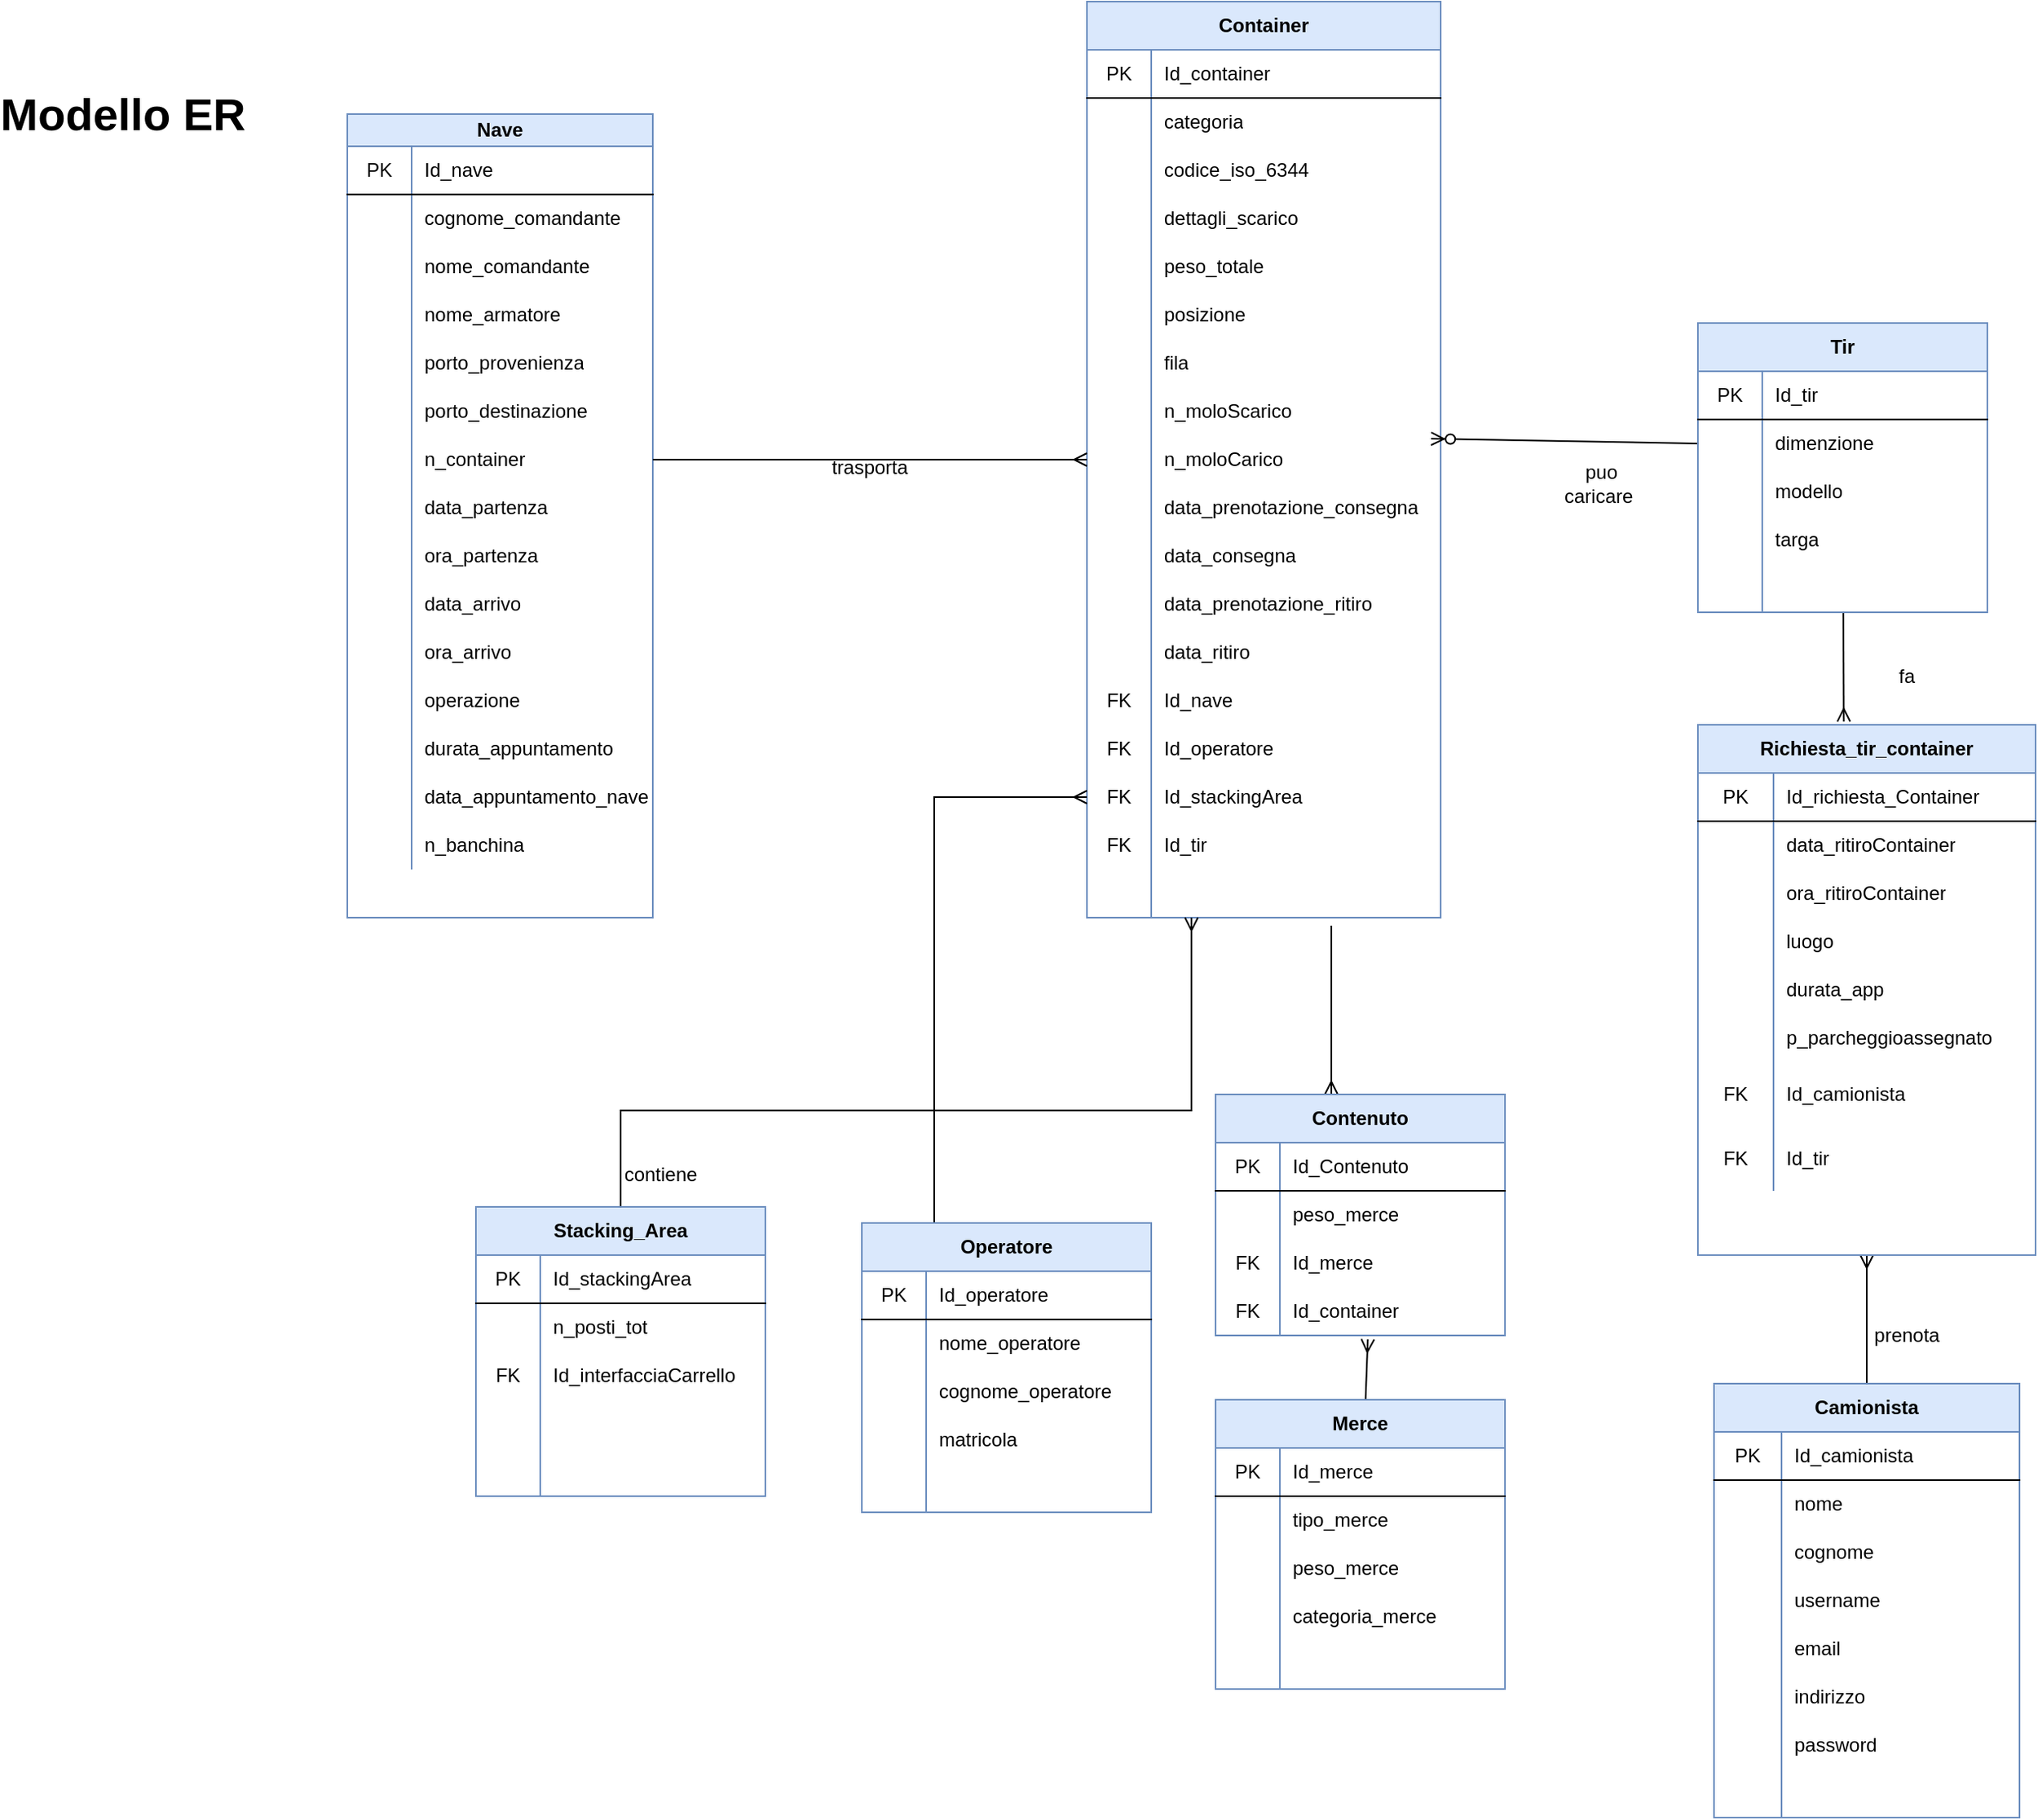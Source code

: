 <mxfile version="14.6.13" type="github">
  <diagram id="C5RBs43oDa-KdzZeNtuy" name="Page-1">
    <mxGraphModel dx="1870" dy="1812" grid="1" gridSize="10" guides="1" tooltips="1" connect="1" arrows="1" fold="1" page="1" pageScale="1" pageWidth="827" pageHeight="1169" math="0" shadow="0">
      <root>
        <mxCell id="WIyWlLk6GJQsqaUBKTNV-0" />
        <mxCell id="WIyWlLk6GJQsqaUBKTNV-1" parent="WIyWlLk6GJQsqaUBKTNV-0" />
        <mxCell id="Wq18mz23MPEGw6SeNV3w-0" value="Nave" style="shape=table;html=1;whiteSpace=wrap;startSize=20;container=1;collapsible=0;childLayout=tableLayout;fixedRows=1;rowLines=0;fontStyle=1;align=center;fillColor=#dae8fc;strokeColor=#6c8ebf;" parent="WIyWlLk6GJQsqaUBKTNV-1" vertex="1">
          <mxGeometry x="-40" y="-330" width="190" height="500" as="geometry" />
        </mxCell>
        <mxCell id="Wq18mz23MPEGw6SeNV3w-1" value="" style="shape=partialRectangle;html=1;whiteSpace=wrap;collapsible=0;dropTarget=0;pointerEvents=0;fillColor=none;top=0;left=0;bottom=1;right=0;points=[[0,0.5],[1,0.5]];portConstraint=eastwest;" parent="Wq18mz23MPEGw6SeNV3w-0" vertex="1">
          <mxGeometry y="20" width="190" height="30" as="geometry" />
        </mxCell>
        <mxCell id="Wq18mz23MPEGw6SeNV3w-2" value="PK" style="shape=partialRectangle;html=1;whiteSpace=wrap;connectable=0;fillColor=none;top=0;left=0;bottom=0;right=0;overflow=hidden;" parent="Wq18mz23MPEGw6SeNV3w-1" vertex="1">
          <mxGeometry width="40" height="30" as="geometry" />
        </mxCell>
        <mxCell id="Wq18mz23MPEGw6SeNV3w-3" value="Id_nave" style="shape=partialRectangle;html=1;whiteSpace=wrap;connectable=0;fillColor=none;top=0;left=0;bottom=0;right=0;align=left;spacingLeft=6;overflow=hidden;" parent="Wq18mz23MPEGw6SeNV3w-1" vertex="1">
          <mxGeometry x="40" width="150" height="30" as="geometry" />
        </mxCell>
        <mxCell id="Wq18mz23MPEGw6SeNV3w-4" value="" style="shape=partialRectangle;html=1;whiteSpace=wrap;collapsible=0;dropTarget=0;pointerEvents=0;fillColor=none;top=0;left=0;bottom=0;right=0;points=[[0,0.5],[1,0.5]];portConstraint=eastwest;" parent="Wq18mz23MPEGw6SeNV3w-0" vertex="1">
          <mxGeometry y="50" width="190" height="30" as="geometry" />
        </mxCell>
        <mxCell id="Wq18mz23MPEGw6SeNV3w-5" value="" style="shape=partialRectangle;html=1;whiteSpace=wrap;connectable=0;fillColor=none;top=0;left=0;bottom=0;right=0;overflow=hidden;" parent="Wq18mz23MPEGw6SeNV3w-4" vertex="1">
          <mxGeometry width="40" height="30" as="geometry" />
        </mxCell>
        <mxCell id="Wq18mz23MPEGw6SeNV3w-6" value="cognome_comandante" style="shape=partialRectangle;html=1;whiteSpace=wrap;connectable=0;fillColor=none;top=0;left=0;bottom=0;right=0;align=left;spacingLeft=6;overflow=hidden;" parent="Wq18mz23MPEGw6SeNV3w-4" vertex="1">
          <mxGeometry x="40" width="150" height="30" as="geometry" />
        </mxCell>
        <mxCell id="b6M-dJKYadeL4DBE-8os-0" value="" style="shape=partialRectangle;html=1;whiteSpace=wrap;collapsible=0;dropTarget=0;pointerEvents=0;fillColor=none;top=0;left=0;bottom=0;right=0;points=[[0,0.5],[1,0.5]];portConstraint=eastwest;" parent="Wq18mz23MPEGw6SeNV3w-0" vertex="1">
          <mxGeometry y="80" width="190" height="30" as="geometry" />
        </mxCell>
        <mxCell id="b6M-dJKYadeL4DBE-8os-1" value="" style="shape=partialRectangle;html=1;whiteSpace=wrap;connectable=0;fillColor=none;top=0;left=0;bottom=0;right=0;overflow=hidden;" parent="b6M-dJKYadeL4DBE-8os-0" vertex="1">
          <mxGeometry width="40" height="30" as="geometry" />
        </mxCell>
        <mxCell id="b6M-dJKYadeL4DBE-8os-2" value="nome_comandante" style="shape=partialRectangle;html=1;whiteSpace=wrap;connectable=0;fillColor=none;top=0;left=0;bottom=0;right=0;align=left;spacingLeft=6;overflow=hidden;" parent="b6M-dJKYadeL4DBE-8os-0" vertex="1">
          <mxGeometry x="40" width="150" height="30" as="geometry" />
        </mxCell>
        <mxCell id="Wq18mz23MPEGw6SeNV3w-7" value="" style="shape=partialRectangle;html=1;whiteSpace=wrap;collapsible=0;dropTarget=0;pointerEvents=0;fillColor=none;top=0;left=0;bottom=0;right=0;points=[[0,0.5],[1,0.5]];portConstraint=eastwest;" parent="Wq18mz23MPEGw6SeNV3w-0" vertex="1">
          <mxGeometry y="110" width="190" height="30" as="geometry" />
        </mxCell>
        <mxCell id="Wq18mz23MPEGw6SeNV3w-8" value="" style="shape=partialRectangle;html=1;whiteSpace=wrap;connectable=0;fillColor=none;top=0;left=0;bottom=0;right=0;overflow=hidden;" parent="Wq18mz23MPEGw6SeNV3w-7" vertex="1">
          <mxGeometry width="40" height="30" as="geometry" />
        </mxCell>
        <mxCell id="Wq18mz23MPEGw6SeNV3w-9" value="nome_armatore" style="shape=partialRectangle;html=1;whiteSpace=wrap;connectable=0;fillColor=none;top=0;left=0;bottom=0;right=0;align=left;spacingLeft=6;overflow=hidden;" parent="Wq18mz23MPEGw6SeNV3w-7" vertex="1">
          <mxGeometry x="40" width="150" height="30" as="geometry" />
        </mxCell>
        <mxCell id="Wq18mz23MPEGw6SeNV3w-10" value="" style="shape=partialRectangle;html=1;whiteSpace=wrap;collapsible=0;dropTarget=0;pointerEvents=0;fillColor=none;top=0;left=0;bottom=0;right=0;points=[[0,0.5],[1,0.5]];portConstraint=eastwest;" parent="Wq18mz23MPEGw6SeNV3w-0" vertex="1">
          <mxGeometry y="140" width="190" height="30" as="geometry" />
        </mxCell>
        <mxCell id="Wq18mz23MPEGw6SeNV3w-11" value="" style="shape=partialRectangle;html=1;whiteSpace=wrap;connectable=0;fillColor=none;top=0;left=0;bottom=0;right=0;overflow=hidden;" parent="Wq18mz23MPEGw6SeNV3w-10" vertex="1">
          <mxGeometry width="40" height="30" as="geometry" />
        </mxCell>
        <mxCell id="Wq18mz23MPEGw6SeNV3w-12" value="porto_provenienza" style="shape=partialRectangle;html=1;whiteSpace=wrap;connectable=0;fillColor=none;top=0;left=0;bottom=0;right=0;align=left;spacingLeft=6;overflow=hidden;" parent="Wq18mz23MPEGw6SeNV3w-10" vertex="1">
          <mxGeometry x="40" width="150" height="30" as="geometry" />
        </mxCell>
        <mxCell id="2Kmw_vBwmTZmU1fa1A0G-0" value="" style="shape=partialRectangle;html=1;whiteSpace=wrap;collapsible=0;dropTarget=0;pointerEvents=0;fillColor=none;top=0;left=0;bottom=0;right=0;points=[[0,0.5],[1,0.5]];portConstraint=eastwest;" parent="Wq18mz23MPEGw6SeNV3w-0" vertex="1">
          <mxGeometry y="170" width="190" height="30" as="geometry" />
        </mxCell>
        <mxCell id="2Kmw_vBwmTZmU1fa1A0G-1" value="" style="shape=partialRectangle;html=1;whiteSpace=wrap;connectable=0;fillColor=none;top=0;left=0;bottom=0;right=0;overflow=hidden;" parent="2Kmw_vBwmTZmU1fa1A0G-0" vertex="1">
          <mxGeometry width="40" height="30" as="geometry" />
        </mxCell>
        <mxCell id="2Kmw_vBwmTZmU1fa1A0G-2" value="porto_destinazione" style="shape=partialRectangle;html=1;whiteSpace=wrap;connectable=0;fillColor=none;top=0;left=0;bottom=0;right=0;align=left;spacingLeft=6;overflow=hidden;" parent="2Kmw_vBwmTZmU1fa1A0G-0" vertex="1">
          <mxGeometry x="40" width="150" height="30" as="geometry" />
        </mxCell>
        <mxCell id="Wq18mz23MPEGw6SeNV3w-13" value="" style="shape=partialRectangle;html=1;whiteSpace=wrap;collapsible=0;dropTarget=0;pointerEvents=0;fillColor=none;top=0;left=0;bottom=0;right=0;points=[[0,0.5],[1,0.5]];portConstraint=eastwest;" parent="Wq18mz23MPEGw6SeNV3w-0" vertex="1">
          <mxGeometry y="200" width="190" height="30" as="geometry" />
        </mxCell>
        <mxCell id="Wq18mz23MPEGw6SeNV3w-14" value="" style="shape=partialRectangle;html=1;whiteSpace=wrap;connectable=0;fillColor=none;top=0;left=0;bottom=0;right=0;overflow=hidden;" parent="Wq18mz23MPEGw6SeNV3w-13" vertex="1">
          <mxGeometry width="40" height="30" as="geometry" />
        </mxCell>
        <mxCell id="Wq18mz23MPEGw6SeNV3w-15" value="n_container" style="shape=partialRectangle;html=1;whiteSpace=wrap;connectable=0;fillColor=none;top=0;left=0;bottom=0;right=0;align=left;spacingLeft=6;overflow=hidden;" parent="Wq18mz23MPEGw6SeNV3w-13" vertex="1">
          <mxGeometry x="40" width="150" height="30" as="geometry" />
        </mxCell>
        <mxCell id="2Kmw_vBwmTZmU1fa1A0G-21" value="" style="shape=partialRectangle;html=1;whiteSpace=wrap;collapsible=0;dropTarget=0;pointerEvents=0;fillColor=none;top=0;left=0;bottom=0;right=0;points=[[0,0.5],[1,0.5]];portConstraint=eastwest;" parent="Wq18mz23MPEGw6SeNV3w-0" vertex="1">
          <mxGeometry y="230" width="190" height="30" as="geometry" />
        </mxCell>
        <mxCell id="2Kmw_vBwmTZmU1fa1A0G-22" value="" style="shape=partialRectangle;html=1;whiteSpace=wrap;connectable=0;fillColor=none;top=0;left=0;bottom=0;right=0;overflow=hidden;" parent="2Kmw_vBwmTZmU1fa1A0G-21" vertex="1">
          <mxGeometry width="40" height="30" as="geometry" />
        </mxCell>
        <mxCell id="2Kmw_vBwmTZmU1fa1A0G-23" value="data_partenza" style="shape=partialRectangle;html=1;whiteSpace=wrap;connectable=0;fillColor=none;top=0;left=0;bottom=0;right=0;align=left;spacingLeft=6;overflow=hidden;" parent="2Kmw_vBwmTZmU1fa1A0G-21" vertex="1">
          <mxGeometry x="40" width="150" height="30" as="geometry" />
        </mxCell>
        <mxCell id="b6M-dJKYadeL4DBE-8os-9" value="" style="shape=partialRectangle;html=1;whiteSpace=wrap;collapsible=0;dropTarget=0;pointerEvents=0;fillColor=none;top=0;left=0;bottom=0;right=0;points=[[0,0.5],[1,0.5]];portConstraint=eastwest;" parent="Wq18mz23MPEGw6SeNV3w-0" vertex="1">
          <mxGeometry y="260" width="190" height="30" as="geometry" />
        </mxCell>
        <mxCell id="b6M-dJKYadeL4DBE-8os-10" value="" style="shape=partialRectangle;html=1;whiteSpace=wrap;connectable=0;fillColor=none;top=0;left=0;bottom=0;right=0;overflow=hidden;" parent="b6M-dJKYadeL4DBE-8os-9" vertex="1">
          <mxGeometry width="40" height="30" as="geometry" />
        </mxCell>
        <mxCell id="b6M-dJKYadeL4DBE-8os-11" value="ora_partenza" style="shape=partialRectangle;html=1;whiteSpace=wrap;connectable=0;fillColor=none;top=0;left=0;bottom=0;right=0;align=left;spacingLeft=6;overflow=hidden;" parent="b6M-dJKYadeL4DBE-8os-9" vertex="1">
          <mxGeometry x="40" width="150" height="30" as="geometry" />
        </mxCell>
        <mxCell id="b6M-dJKYadeL4DBE-8os-3" value="" style="shape=partialRectangle;html=1;whiteSpace=wrap;collapsible=0;dropTarget=0;pointerEvents=0;fillColor=none;top=0;left=0;bottom=0;right=0;points=[[0,0.5],[1,0.5]];portConstraint=eastwest;" parent="Wq18mz23MPEGw6SeNV3w-0" vertex="1">
          <mxGeometry y="290" width="190" height="30" as="geometry" />
        </mxCell>
        <mxCell id="b6M-dJKYadeL4DBE-8os-4" value="" style="shape=partialRectangle;html=1;whiteSpace=wrap;connectable=0;fillColor=none;top=0;left=0;bottom=0;right=0;overflow=hidden;" parent="b6M-dJKYadeL4DBE-8os-3" vertex="1">
          <mxGeometry width="40" height="30" as="geometry" />
        </mxCell>
        <mxCell id="b6M-dJKYadeL4DBE-8os-5" value="data_arrivo" style="shape=partialRectangle;html=1;whiteSpace=wrap;connectable=0;fillColor=none;top=0;left=0;bottom=0;right=0;align=left;spacingLeft=6;overflow=hidden;" parent="b6M-dJKYadeL4DBE-8os-3" vertex="1">
          <mxGeometry x="40" width="150" height="30" as="geometry" />
        </mxCell>
        <mxCell id="b6M-dJKYadeL4DBE-8os-6" value="" style="shape=partialRectangle;html=1;whiteSpace=wrap;collapsible=0;dropTarget=0;pointerEvents=0;fillColor=none;top=0;left=0;bottom=0;right=0;points=[[0,0.5],[1,0.5]];portConstraint=eastwest;" parent="Wq18mz23MPEGw6SeNV3w-0" vertex="1">
          <mxGeometry y="320" width="190" height="30" as="geometry" />
        </mxCell>
        <mxCell id="b6M-dJKYadeL4DBE-8os-7" value="" style="shape=partialRectangle;html=1;whiteSpace=wrap;connectable=0;fillColor=none;top=0;left=0;bottom=0;right=0;overflow=hidden;" parent="b6M-dJKYadeL4DBE-8os-6" vertex="1">
          <mxGeometry width="40" height="30" as="geometry" />
        </mxCell>
        <mxCell id="b6M-dJKYadeL4DBE-8os-8" value="ora_arrivo" style="shape=partialRectangle;html=1;whiteSpace=wrap;connectable=0;fillColor=none;top=0;left=0;bottom=0;right=0;align=left;spacingLeft=6;overflow=hidden;" parent="b6M-dJKYadeL4DBE-8os-6" vertex="1">
          <mxGeometry x="40" width="150" height="30" as="geometry" />
        </mxCell>
        <mxCell id="b6M-dJKYadeL4DBE-8os-12" value="" style="shape=partialRectangle;html=1;whiteSpace=wrap;collapsible=0;dropTarget=0;pointerEvents=0;fillColor=none;top=0;left=0;bottom=0;right=0;points=[[0,0.5],[1,0.5]];portConstraint=eastwest;" parent="Wq18mz23MPEGw6SeNV3w-0" vertex="1">
          <mxGeometry y="350" width="190" height="30" as="geometry" />
        </mxCell>
        <mxCell id="b6M-dJKYadeL4DBE-8os-13" value="" style="shape=partialRectangle;html=1;whiteSpace=wrap;connectable=0;fillColor=none;top=0;left=0;bottom=0;right=0;overflow=hidden;" parent="b6M-dJKYadeL4DBE-8os-12" vertex="1">
          <mxGeometry width="40" height="30" as="geometry" />
        </mxCell>
        <mxCell id="b6M-dJKYadeL4DBE-8os-14" value="operazione" style="shape=partialRectangle;html=1;whiteSpace=wrap;connectable=0;fillColor=none;top=0;left=0;bottom=0;right=0;align=left;spacingLeft=6;overflow=hidden;" parent="b6M-dJKYadeL4DBE-8os-12" vertex="1">
          <mxGeometry x="40" width="150" height="30" as="geometry" />
        </mxCell>
        <mxCell id="ZkVZF5tsIwy4Ud--koZx-3" value="" style="shape=partialRectangle;html=1;whiteSpace=wrap;collapsible=0;dropTarget=0;pointerEvents=0;fillColor=none;top=0;left=0;bottom=0;right=0;points=[[0,0.5],[1,0.5]];portConstraint=eastwest;" vertex="1" parent="Wq18mz23MPEGw6SeNV3w-0">
          <mxGeometry y="380" width="190" height="30" as="geometry" />
        </mxCell>
        <mxCell id="ZkVZF5tsIwy4Ud--koZx-4" value="" style="shape=partialRectangle;html=1;whiteSpace=wrap;connectable=0;fillColor=none;top=0;left=0;bottom=0;right=0;overflow=hidden;" vertex="1" parent="ZkVZF5tsIwy4Ud--koZx-3">
          <mxGeometry width="40" height="30" as="geometry" />
        </mxCell>
        <mxCell id="ZkVZF5tsIwy4Ud--koZx-5" value="durata_appuntamento" style="shape=partialRectangle;html=1;whiteSpace=wrap;connectable=0;fillColor=none;top=0;left=0;bottom=0;right=0;align=left;spacingLeft=6;overflow=hidden;" vertex="1" parent="ZkVZF5tsIwy4Ud--koZx-3">
          <mxGeometry x="40" width="150" height="30" as="geometry" />
        </mxCell>
        <mxCell id="ZkVZF5tsIwy4Ud--koZx-6" value="" style="shape=partialRectangle;html=1;whiteSpace=wrap;collapsible=0;dropTarget=0;pointerEvents=0;fillColor=none;top=0;left=0;bottom=0;right=0;points=[[0,0.5],[1,0.5]];portConstraint=eastwest;" vertex="1" parent="Wq18mz23MPEGw6SeNV3w-0">
          <mxGeometry y="410" width="190" height="30" as="geometry" />
        </mxCell>
        <mxCell id="ZkVZF5tsIwy4Ud--koZx-7" value="" style="shape=partialRectangle;html=1;whiteSpace=wrap;connectable=0;fillColor=none;top=0;left=0;bottom=0;right=0;overflow=hidden;" vertex="1" parent="ZkVZF5tsIwy4Ud--koZx-6">
          <mxGeometry width="40" height="30" as="geometry" />
        </mxCell>
        <mxCell id="ZkVZF5tsIwy4Ud--koZx-8" value="data_appuntamento_nave" style="shape=partialRectangle;html=1;whiteSpace=wrap;connectable=0;fillColor=none;top=0;left=0;bottom=0;right=0;align=left;spacingLeft=6;overflow=hidden;" vertex="1" parent="ZkVZF5tsIwy4Ud--koZx-6">
          <mxGeometry x="40" width="150" height="30" as="geometry" />
        </mxCell>
        <mxCell id="Wq18mz23MPEGw6SeNV3w-155" value="" style="shape=partialRectangle;html=1;whiteSpace=wrap;collapsible=0;dropTarget=0;pointerEvents=0;fillColor=none;top=0;left=0;bottom=0;right=0;points=[[0,0.5],[1,0.5]];portConstraint=eastwest;" parent="Wq18mz23MPEGw6SeNV3w-0" vertex="1">
          <mxGeometry y="440" width="190" height="30" as="geometry" />
        </mxCell>
        <mxCell id="Wq18mz23MPEGw6SeNV3w-156" value="" style="shape=partialRectangle;html=1;whiteSpace=wrap;connectable=0;fillColor=none;top=0;left=0;bottom=0;right=0;overflow=hidden;" parent="Wq18mz23MPEGw6SeNV3w-155" vertex="1">
          <mxGeometry width="40" height="30" as="geometry" />
        </mxCell>
        <mxCell id="Wq18mz23MPEGw6SeNV3w-157" value="n_banchina" style="shape=partialRectangle;html=1;whiteSpace=wrap;connectable=0;fillColor=none;top=0;left=0;bottom=0;right=0;align=left;spacingLeft=6;overflow=hidden;" parent="Wq18mz23MPEGw6SeNV3w-155" vertex="1">
          <mxGeometry x="40" width="150" height="30" as="geometry" />
        </mxCell>
        <mxCell id="b6M-dJKYadeL4DBE-8os-61" style="edgeStyle=none;rounded=0;orthogonalLoop=1;jettySize=auto;html=1;endArrow=ERmany;endFill=0;entryX=0.4;entryY=0;entryDx=0;entryDy=0;entryPerimeter=0;" parent="WIyWlLk6GJQsqaUBKTNV-1" target="b6M-dJKYadeL4DBE-8os-15" edge="1">
          <mxGeometry relative="1" as="geometry">
            <mxPoint x="572" y="175" as="sourcePoint" />
            <mxPoint x="572" y="270" as="targetPoint" />
          </mxGeometry>
        </mxCell>
        <mxCell id="Wq18mz23MPEGw6SeNV3w-32" value="Container" style="shape=table;html=1;whiteSpace=wrap;startSize=30;container=1;collapsible=0;childLayout=tableLayout;fixedRows=1;rowLines=0;fontStyle=1;align=center;fillColor=#dae8fc;strokeColor=#6c8ebf;" parent="WIyWlLk6GJQsqaUBKTNV-1" vertex="1">
          <mxGeometry x="420" y="-400" width="220" height="570" as="geometry" />
        </mxCell>
        <mxCell id="Wq18mz23MPEGw6SeNV3w-33" value="" style="shape=partialRectangle;html=1;whiteSpace=wrap;collapsible=0;dropTarget=0;pointerEvents=0;fillColor=none;top=0;left=0;bottom=1;right=0;points=[[0,0.5],[1,0.5]];portConstraint=eastwest;" parent="Wq18mz23MPEGw6SeNV3w-32" vertex="1">
          <mxGeometry y="30" width="220" height="30" as="geometry" />
        </mxCell>
        <mxCell id="Wq18mz23MPEGw6SeNV3w-34" value="PK" style="shape=partialRectangle;html=1;whiteSpace=wrap;connectable=0;fillColor=none;top=0;left=0;bottom=0;right=0;overflow=hidden;" parent="Wq18mz23MPEGw6SeNV3w-33" vertex="1">
          <mxGeometry width="40" height="30" as="geometry" />
        </mxCell>
        <mxCell id="Wq18mz23MPEGw6SeNV3w-35" value="Id_container" style="shape=partialRectangle;html=1;whiteSpace=wrap;connectable=0;fillColor=none;top=0;left=0;bottom=0;right=0;align=left;spacingLeft=6;overflow=hidden;" parent="Wq18mz23MPEGw6SeNV3w-33" vertex="1">
          <mxGeometry x="40" width="180" height="30" as="geometry" />
        </mxCell>
        <mxCell id="Wq18mz23MPEGw6SeNV3w-36" value="" style="shape=partialRectangle;html=1;whiteSpace=wrap;collapsible=0;dropTarget=0;pointerEvents=0;fillColor=none;top=0;left=0;bottom=0;right=0;points=[[0,0.5],[1,0.5]];portConstraint=eastwest;" parent="Wq18mz23MPEGw6SeNV3w-32" vertex="1">
          <mxGeometry y="60" width="220" height="30" as="geometry" />
        </mxCell>
        <mxCell id="Wq18mz23MPEGw6SeNV3w-37" value="" style="shape=partialRectangle;html=1;whiteSpace=wrap;connectable=0;fillColor=none;top=0;left=0;bottom=0;right=0;overflow=hidden;" parent="Wq18mz23MPEGw6SeNV3w-36" vertex="1">
          <mxGeometry width="40" height="30" as="geometry" />
        </mxCell>
        <mxCell id="Wq18mz23MPEGw6SeNV3w-38" value="categoria" style="shape=partialRectangle;html=1;whiteSpace=wrap;connectable=0;fillColor=none;top=0;left=0;bottom=0;right=0;align=left;spacingLeft=6;overflow=hidden;" parent="Wq18mz23MPEGw6SeNV3w-36" vertex="1">
          <mxGeometry x="40" width="180" height="30" as="geometry" />
        </mxCell>
        <mxCell id="Wq18mz23MPEGw6SeNV3w-39" value="" style="shape=partialRectangle;html=1;whiteSpace=wrap;collapsible=0;dropTarget=0;pointerEvents=0;fillColor=none;top=0;left=0;bottom=0;right=0;points=[[0,0.5],[1,0.5]];portConstraint=eastwest;" parent="Wq18mz23MPEGw6SeNV3w-32" vertex="1">
          <mxGeometry y="90" width="220" height="30" as="geometry" />
        </mxCell>
        <mxCell id="Wq18mz23MPEGw6SeNV3w-40" value="" style="shape=partialRectangle;html=1;whiteSpace=wrap;connectable=0;fillColor=none;top=0;left=0;bottom=0;right=0;overflow=hidden;" parent="Wq18mz23MPEGw6SeNV3w-39" vertex="1">
          <mxGeometry width="40" height="30" as="geometry" />
        </mxCell>
        <mxCell id="Wq18mz23MPEGw6SeNV3w-41" value="codice_iso_6344" style="shape=partialRectangle;html=1;whiteSpace=wrap;connectable=0;fillColor=none;top=0;left=0;bottom=0;right=0;align=left;spacingLeft=6;overflow=hidden;" parent="Wq18mz23MPEGw6SeNV3w-39" vertex="1">
          <mxGeometry x="40" width="180" height="30" as="geometry" />
        </mxCell>
        <mxCell id="Wq18mz23MPEGw6SeNV3w-42" value="" style="shape=partialRectangle;html=1;whiteSpace=wrap;collapsible=0;dropTarget=0;pointerEvents=0;fillColor=none;top=0;left=0;bottom=0;right=0;points=[[0,0.5],[1,0.5]];portConstraint=eastwest;" parent="Wq18mz23MPEGw6SeNV3w-32" vertex="1">
          <mxGeometry y="120" width="220" height="30" as="geometry" />
        </mxCell>
        <mxCell id="Wq18mz23MPEGw6SeNV3w-43" value="" style="shape=partialRectangle;html=1;whiteSpace=wrap;connectable=0;fillColor=none;top=0;left=0;bottom=0;right=0;overflow=hidden;" parent="Wq18mz23MPEGw6SeNV3w-42" vertex="1">
          <mxGeometry width="40" height="30" as="geometry" />
        </mxCell>
        <mxCell id="Wq18mz23MPEGw6SeNV3w-44" value="dettagli_scarico" style="shape=partialRectangle;html=1;whiteSpace=wrap;connectable=0;fillColor=none;top=0;left=0;bottom=0;right=0;align=left;spacingLeft=6;overflow=hidden;" parent="Wq18mz23MPEGw6SeNV3w-42" vertex="1">
          <mxGeometry x="40" width="180" height="30" as="geometry" />
        </mxCell>
        <mxCell id="Wq18mz23MPEGw6SeNV3w-45" value="" style="shape=partialRectangle;html=1;whiteSpace=wrap;collapsible=0;dropTarget=0;pointerEvents=0;fillColor=none;top=0;left=0;bottom=0;right=0;points=[[0,0.5],[1,0.5]];portConstraint=eastwest;" parent="Wq18mz23MPEGw6SeNV3w-32" vertex="1">
          <mxGeometry y="150" width="220" height="30" as="geometry" />
        </mxCell>
        <mxCell id="Wq18mz23MPEGw6SeNV3w-46" value="" style="shape=partialRectangle;html=1;whiteSpace=wrap;connectable=0;fillColor=none;top=0;left=0;bottom=0;right=0;overflow=hidden;" parent="Wq18mz23MPEGw6SeNV3w-45" vertex="1">
          <mxGeometry width="40" height="30" as="geometry" />
        </mxCell>
        <mxCell id="Wq18mz23MPEGw6SeNV3w-47" value="peso_totale" style="shape=partialRectangle;html=1;whiteSpace=wrap;connectable=0;fillColor=none;top=0;left=0;bottom=0;right=0;align=left;spacingLeft=6;overflow=hidden;" parent="Wq18mz23MPEGw6SeNV3w-45" vertex="1">
          <mxGeometry x="40" width="180" height="30" as="geometry" />
        </mxCell>
        <mxCell id="Wq18mz23MPEGw6SeNV3w-48" value="" style="shape=partialRectangle;html=1;whiteSpace=wrap;collapsible=0;dropTarget=0;pointerEvents=0;fillColor=none;top=0;left=0;bottom=0;right=0;points=[[0,0.5],[1,0.5]];portConstraint=eastwest;" parent="Wq18mz23MPEGw6SeNV3w-32" vertex="1">
          <mxGeometry y="180" width="220" height="30" as="geometry" />
        </mxCell>
        <mxCell id="Wq18mz23MPEGw6SeNV3w-49" value="" style="shape=partialRectangle;html=1;whiteSpace=wrap;connectable=0;fillColor=none;top=0;left=0;bottom=0;right=0;overflow=hidden;" parent="Wq18mz23MPEGw6SeNV3w-48" vertex="1">
          <mxGeometry width="40" height="30" as="geometry" />
        </mxCell>
        <mxCell id="Wq18mz23MPEGw6SeNV3w-50" value="posizione" style="shape=partialRectangle;html=1;whiteSpace=wrap;connectable=0;fillColor=none;top=0;left=0;bottom=0;right=0;align=left;spacingLeft=6;overflow=hidden;" parent="Wq18mz23MPEGw6SeNV3w-48" vertex="1">
          <mxGeometry x="40" width="180" height="30" as="geometry" />
        </mxCell>
        <mxCell id="ZkVZF5tsIwy4Ud--koZx-22" value="" style="shape=partialRectangle;html=1;whiteSpace=wrap;collapsible=0;dropTarget=0;pointerEvents=0;fillColor=none;top=0;left=0;bottom=0;right=0;points=[[0,0.5],[1,0.5]];portConstraint=eastwest;" vertex="1" parent="Wq18mz23MPEGw6SeNV3w-32">
          <mxGeometry y="210" width="220" height="30" as="geometry" />
        </mxCell>
        <mxCell id="ZkVZF5tsIwy4Ud--koZx-23" value="" style="shape=partialRectangle;html=1;whiteSpace=wrap;connectable=0;fillColor=none;top=0;left=0;bottom=0;right=0;overflow=hidden;" vertex="1" parent="ZkVZF5tsIwy4Ud--koZx-22">
          <mxGeometry width="40" height="30" as="geometry" />
        </mxCell>
        <mxCell id="ZkVZF5tsIwy4Ud--koZx-24" value="fila" style="shape=partialRectangle;html=1;whiteSpace=wrap;connectable=0;fillColor=none;top=0;left=0;bottom=0;right=0;align=left;spacingLeft=6;overflow=hidden;" vertex="1" parent="ZkVZF5tsIwy4Ud--koZx-22">
          <mxGeometry x="40" width="180" height="30" as="geometry" />
        </mxCell>
        <mxCell id="2Kmw_vBwmTZmU1fa1A0G-3" value="" style="shape=partialRectangle;html=1;whiteSpace=wrap;collapsible=0;dropTarget=0;pointerEvents=0;fillColor=none;top=0;left=0;bottom=0;right=0;points=[[0,0.5],[1,0.5]];portConstraint=eastwest;" parent="Wq18mz23MPEGw6SeNV3w-32" vertex="1">
          <mxGeometry y="240" width="220" height="30" as="geometry" />
        </mxCell>
        <mxCell id="2Kmw_vBwmTZmU1fa1A0G-4" value="" style="shape=partialRectangle;html=1;whiteSpace=wrap;connectable=0;fillColor=none;top=0;left=0;bottom=0;right=0;overflow=hidden;" parent="2Kmw_vBwmTZmU1fa1A0G-3" vertex="1">
          <mxGeometry width="40" height="30" as="geometry" />
        </mxCell>
        <mxCell id="2Kmw_vBwmTZmU1fa1A0G-5" value="n_moloScarico" style="shape=partialRectangle;html=1;whiteSpace=wrap;connectable=0;fillColor=none;top=0;left=0;bottom=0;right=0;align=left;spacingLeft=6;overflow=hidden;" parent="2Kmw_vBwmTZmU1fa1A0G-3" vertex="1">
          <mxGeometry x="40" width="180" height="30" as="geometry" />
        </mxCell>
        <mxCell id="tBS7VfUSeo1zEQWRCGZT-6" value="" style="shape=partialRectangle;html=1;whiteSpace=wrap;collapsible=0;dropTarget=0;pointerEvents=0;fillColor=none;top=0;left=0;bottom=0;right=0;points=[[0,0.5],[1,0.5]];portConstraint=eastwest;" parent="Wq18mz23MPEGw6SeNV3w-32" vertex="1">
          <mxGeometry y="270" width="220" height="30" as="geometry" />
        </mxCell>
        <mxCell id="tBS7VfUSeo1zEQWRCGZT-7" value="" style="shape=partialRectangle;html=1;whiteSpace=wrap;connectable=0;fillColor=none;top=0;left=0;bottom=0;right=0;overflow=hidden;" parent="tBS7VfUSeo1zEQWRCGZT-6" vertex="1">
          <mxGeometry width="40" height="30" as="geometry" />
        </mxCell>
        <mxCell id="tBS7VfUSeo1zEQWRCGZT-8" value="n_moloCarico" style="shape=partialRectangle;html=1;whiteSpace=wrap;connectable=0;fillColor=none;top=0;left=0;bottom=0;right=0;align=left;spacingLeft=6;overflow=hidden;" parent="tBS7VfUSeo1zEQWRCGZT-6" vertex="1">
          <mxGeometry x="40" width="180" height="30" as="geometry" />
        </mxCell>
        <mxCell id="b6M-dJKYadeL4DBE-8os-39" value="" style="shape=partialRectangle;html=1;whiteSpace=wrap;collapsible=0;dropTarget=0;pointerEvents=0;fillColor=none;top=0;left=0;bottom=0;right=0;points=[[0,0.5],[1,0.5]];portConstraint=eastwest;" parent="Wq18mz23MPEGw6SeNV3w-32" vertex="1">
          <mxGeometry y="300" width="220" height="30" as="geometry" />
        </mxCell>
        <mxCell id="b6M-dJKYadeL4DBE-8os-40" value="" style="shape=partialRectangle;html=1;whiteSpace=wrap;connectable=0;fillColor=none;top=0;left=0;bottom=0;right=0;overflow=hidden;" parent="b6M-dJKYadeL4DBE-8os-39" vertex="1">
          <mxGeometry width="40" height="30" as="geometry" />
        </mxCell>
        <mxCell id="b6M-dJKYadeL4DBE-8os-41" value="data_prenotazione_consegna" style="shape=partialRectangle;html=1;whiteSpace=wrap;connectable=0;fillColor=none;top=0;left=0;bottom=0;right=0;align=left;spacingLeft=6;overflow=hidden;" parent="b6M-dJKYadeL4DBE-8os-39" vertex="1">
          <mxGeometry x="40" width="180" height="30" as="geometry" />
        </mxCell>
        <mxCell id="b6M-dJKYadeL4DBE-8os-42" value="" style="shape=partialRectangle;html=1;whiteSpace=wrap;collapsible=0;dropTarget=0;pointerEvents=0;fillColor=none;top=0;left=0;bottom=0;right=0;points=[[0,0.5],[1,0.5]];portConstraint=eastwest;" parent="Wq18mz23MPEGw6SeNV3w-32" vertex="1">
          <mxGeometry y="330" width="220" height="30" as="geometry" />
        </mxCell>
        <mxCell id="b6M-dJKYadeL4DBE-8os-43" value="" style="shape=partialRectangle;html=1;whiteSpace=wrap;connectable=0;fillColor=none;top=0;left=0;bottom=0;right=0;overflow=hidden;" parent="b6M-dJKYadeL4DBE-8os-42" vertex="1">
          <mxGeometry width="40" height="30" as="geometry" />
        </mxCell>
        <mxCell id="b6M-dJKYadeL4DBE-8os-44" value="data_consegna" style="shape=partialRectangle;html=1;whiteSpace=wrap;connectable=0;fillColor=none;top=0;left=0;bottom=0;right=0;align=left;spacingLeft=6;overflow=hidden;" parent="b6M-dJKYadeL4DBE-8os-42" vertex="1">
          <mxGeometry x="40" width="180" height="30" as="geometry" />
        </mxCell>
        <mxCell id="b6M-dJKYadeL4DBE-8os-45" value="" style="shape=partialRectangle;html=1;whiteSpace=wrap;collapsible=0;dropTarget=0;pointerEvents=0;fillColor=none;top=0;left=0;bottom=0;right=0;points=[[0,0.5],[1,0.5]];portConstraint=eastwest;" parent="Wq18mz23MPEGw6SeNV3w-32" vertex="1">
          <mxGeometry y="360" width="220" height="30" as="geometry" />
        </mxCell>
        <mxCell id="b6M-dJKYadeL4DBE-8os-46" value="" style="shape=partialRectangle;html=1;whiteSpace=wrap;connectable=0;fillColor=none;top=0;left=0;bottom=0;right=0;overflow=hidden;" parent="b6M-dJKYadeL4DBE-8os-45" vertex="1">
          <mxGeometry width="40" height="30" as="geometry" />
        </mxCell>
        <mxCell id="b6M-dJKYadeL4DBE-8os-47" value="data_prenotazione_ritiro" style="shape=partialRectangle;html=1;whiteSpace=wrap;connectable=0;fillColor=none;top=0;left=0;bottom=0;right=0;align=left;spacingLeft=6;overflow=hidden;" parent="b6M-dJKYadeL4DBE-8os-45" vertex="1">
          <mxGeometry x="40" width="180" height="30" as="geometry" />
        </mxCell>
        <mxCell id="b6M-dJKYadeL4DBE-8os-48" value="" style="shape=partialRectangle;html=1;whiteSpace=wrap;collapsible=0;dropTarget=0;pointerEvents=0;fillColor=none;top=0;left=0;bottom=0;right=0;points=[[0,0.5],[1,0.5]];portConstraint=eastwest;" parent="Wq18mz23MPEGw6SeNV3w-32" vertex="1">
          <mxGeometry y="390" width="220" height="30" as="geometry" />
        </mxCell>
        <mxCell id="b6M-dJKYadeL4DBE-8os-49" value="" style="shape=partialRectangle;html=1;whiteSpace=wrap;connectable=0;fillColor=none;top=0;left=0;bottom=0;right=0;overflow=hidden;" parent="b6M-dJKYadeL4DBE-8os-48" vertex="1">
          <mxGeometry width="40" height="30" as="geometry" />
        </mxCell>
        <mxCell id="b6M-dJKYadeL4DBE-8os-50" value="data_ritiro" style="shape=partialRectangle;html=1;whiteSpace=wrap;connectable=0;fillColor=none;top=0;left=0;bottom=0;right=0;align=left;spacingLeft=6;overflow=hidden;" parent="b6M-dJKYadeL4DBE-8os-48" vertex="1">
          <mxGeometry x="40" width="180" height="30" as="geometry" />
        </mxCell>
        <mxCell id="Wq18mz23MPEGw6SeNV3w-158" value="" style="shape=partialRectangle;html=1;whiteSpace=wrap;collapsible=0;dropTarget=0;pointerEvents=0;fillColor=none;top=0;left=0;bottom=0;right=0;points=[[0,0.5],[1,0.5]];portConstraint=eastwest;" parent="Wq18mz23MPEGw6SeNV3w-32" vertex="1">
          <mxGeometry y="420" width="220" height="30" as="geometry" />
        </mxCell>
        <mxCell id="Wq18mz23MPEGw6SeNV3w-159" value="FK" style="shape=partialRectangle;html=1;whiteSpace=wrap;connectable=0;fillColor=none;top=0;left=0;bottom=0;right=0;overflow=hidden;" parent="Wq18mz23MPEGw6SeNV3w-158" vertex="1">
          <mxGeometry width="40" height="30" as="geometry" />
        </mxCell>
        <mxCell id="Wq18mz23MPEGw6SeNV3w-160" value="Id_nave" style="shape=partialRectangle;html=1;whiteSpace=wrap;connectable=0;fillColor=none;top=0;left=0;bottom=0;right=0;align=left;spacingLeft=6;overflow=hidden;" parent="Wq18mz23MPEGw6SeNV3w-158" vertex="1">
          <mxGeometry x="40" width="180" height="30" as="geometry" />
        </mxCell>
        <mxCell id="ZkVZF5tsIwy4Ud--koZx-9" value="" style="shape=partialRectangle;html=1;whiteSpace=wrap;collapsible=0;dropTarget=0;pointerEvents=0;fillColor=none;top=0;left=0;bottom=0;right=0;points=[[0,0.5],[1,0.5]];portConstraint=eastwest;" vertex="1" parent="Wq18mz23MPEGw6SeNV3w-32">
          <mxGeometry y="450" width="220" height="30" as="geometry" />
        </mxCell>
        <mxCell id="ZkVZF5tsIwy4Ud--koZx-10" value="FK" style="shape=partialRectangle;html=1;whiteSpace=wrap;connectable=0;fillColor=none;top=0;left=0;bottom=0;right=0;overflow=hidden;" vertex="1" parent="ZkVZF5tsIwy4Ud--koZx-9">
          <mxGeometry width="40" height="30" as="geometry" />
        </mxCell>
        <mxCell id="ZkVZF5tsIwy4Ud--koZx-11" value="Id_operatore" style="shape=partialRectangle;html=1;whiteSpace=wrap;connectable=0;fillColor=none;top=0;left=0;bottom=0;right=0;align=left;spacingLeft=6;overflow=hidden;" vertex="1" parent="ZkVZF5tsIwy4Ud--koZx-9">
          <mxGeometry x="40" width="180" height="30" as="geometry" />
        </mxCell>
        <mxCell id="ZkVZF5tsIwy4Ud--koZx-16" value="" style="shape=partialRectangle;html=1;whiteSpace=wrap;collapsible=0;dropTarget=0;pointerEvents=0;fillColor=none;top=0;left=0;bottom=0;right=0;points=[[0,0.5],[1,0.5]];portConstraint=eastwest;" vertex="1" parent="Wq18mz23MPEGw6SeNV3w-32">
          <mxGeometry y="480" width="220" height="30" as="geometry" />
        </mxCell>
        <mxCell id="ZkVZF5tsIwy4Ud--koZx-17" value="FK" style="shape=partialRectangle;html=1;whiteSpace=wrap;connectable=0;fillColor=none;top=0;left=0;bottom=0;right=0;overflow=hidden;" vertex="1" parent="ZkVZF5tsIwy4Ud--koZx-16">
          <mxGeometry width="40" height="30" as="geometry" />
        </mxCell>
        <mxCell id="ZkVZF5tsIwy4Ud--koZx-18" value="Id_stackingArea" style="shape=partialRectangle;html=1;whiteSpace=wrap;connectable=0;fillColor=none;top=0;left=0;bottom=0;right=0;align=left;spacingLeft=6;overflow=hidden;" vertex="1" parent="ZkVZF5tsIwy4Ud--koZx-16">
          <mxGeometry x="40" width="180" height="30" as="geometry" />
        </mxCell>
        <mxCell id="Wq18mz23MPEGw6SeNV3w-161" value="" style="shape=partialRectangle;html=1;whiteSpace=wrap;collapsible=0;dropTarget=0;pointerEvents=0;fillColor=none;top=0;left=0;bottom=0;right=0;points=[[0,0.5],[1,0.5]];portConstraint=eastwest;" parent="Wq18mz23MPEGw6SeNV3w-32" vertex="1">
          <mxGeometry y="510" width="220" height="30" as="geometry" />
        </mxCell>
        <mxCell id="Wq18mz23MPEGw6SeNV3w-162" value="FK" style="shape=partialRectangle;html=1;whiteSpace=wrap;connectable=0;fillColor=none;top=0;left=0;bottom=0;right=0;overflow=hidden;" parent="Wq18mz23MPEGw6SeNV3w-161" vertex="1">
          <mxGeometry width="40" height="30" as="geometry" />
        </mxCell>
        <mxCell id="Wq18mz23MPEGw6SeNV3w-163" value="Id_tir" style="shape=partialRectangle;html=1;whiteSpace=wrap;connectable=0;fillColor=none;top=0;left=0;bottom=0;right=0;align=left;spacingLeft=6;overflow=hidden;" parent="Wq18mz23MPEGw6SeNV3w-161" vertex="1">
          <mxGeometry x="40" width="180" height="30" as="geometry" />
        </mxCell>
        <mxCell id="tBS7VfUSeo1zEQWRCGZT-0" value="" style="shape=partialRectangle;html=1;whiteSpace=wrap;collapsible=0;dropTarget=0;pointerEvents=0;fillColor=none;top=0;left=0;bottom=0;right=0;points=[[0,0.5],[1,0.5]];portConstraint=eastwest;" parent="Wq18mz23MPEGw6SeNV3w-32" vertex="1">
          <mxGeometry y="540" width="220" height="30" as="geometry" />
        </mxCell>
        <mxCell id="tBS7VfUSeo1zEQWRCGZT-1" value="" style="shape=partialRectangle;html=1;whiteSpace=wrap;connectable=0;fillColor=none;top=0;left=0;bottom=0;right=0;overflow=hidden;" parent="tBS7VfUSeo1zEQWRCGZT-0" vertex="1">
          <mxGeometry width="40" height="30" as="geometry" />
        </mxCell>
        <mxCell id="tBS7VfUSeo1zEQWRCGZT-2" value="" style="shape=partialRectangle;html=1;whiteSpace=wrap;connectable=0;fillColor=none;top=0;left=0;bottom=0;right=0;align=left;spacingLeft=6;overflow=hidden;" parent="tBS7VfUSeo1zEQWRCGZT-0" vertex="1">
          <mxGeometry x="40" width="180" height="30" as="geometry" />
        </mxCell>
        <mxCell id="b6M-dJKYadeL4DBE-8os-62" style="edgeStyle=none;rounded=0;orthogonalLoop=1;jettySize=auto;html=1;entryX=0.526;entryY=1.078;entryDx=0;entryDy=0;entryPerimeter=0;endArrow=ERmany;endFill=0;" parent="WIyWlLk6GJQsqaUBKTNV-1" source="Wq18mz23MPEGw6SeNV3w-51" target="b6M-dJKYadeL4DBE-8os-28" edge="1">
          <mxGeometry relative="1" as="geometry" />
        </mxCell>
        <mxCell id="Wq18mz23MPEGw6SeNV3w-51" value="Merce" style="shape=table;html=1;whiteSpace=wrap;startSize=30;container=1;collapsible=0;childLayout=tableLayout;fixedRows=1;rowLines=0;fontStyle=1;align=center;fillColor=#dae8fc;strokeColor=#6c8ebf;" parent="WIyWlLk6GJQsqaUBKTNV-1" vertex="1">
          <mxGeometry x="500" y="470" width="180" height="180" as="geometry" />
        </mxCell>
        <mxCell id="Wq18mz23MPEGw6SeNV3w-52" value="" style="shape=partialRectangle;html=1;whiteSpace=wrap;collapsible=0;dropTarget=0;pointerEvents=0;fillColor=none;top=0;left=0;bottom=1;right=0;points=[[0,0.5],[1,0.5]];portConstraint=eastwest;" parent="Wq18mz23MPEGw6SeNV3w-51" vertex="1">
          <mxGeometry y="30" width="180" height="30" as="geometry" />
        </mxCell>
        <mxCell id="Wq18mz23MPEGw6SeNV3w-53" value="PK" style="shape=partialRectangle;html=1;whiteSpace=wrap;connectable=0;fillColor=none;top=0;left=0;bottom=0;right=0;overflow=hidden;" parent="Wq18mz23MPEGw6SeNV3w-52" vertex="1">
          <mxGeometry width="40" height="30" as="geometry" />
        </mxCell>
        <mxCell id="Wq18mz23MPEGw6SeNV3w-54" value="Id_merce" style="shape=partialRectangle;html=1;whiteSpace=wrap;connectable=0;fillColor=none;top=0;left=0;bottom=0;right=0;align=left;spacingLeft=6;overflow=hidden;" parent="Wq18mz23MPEGw6SeNV3w-52" vertex="1">
          <mxGeometry x="40" width="140" height="30" as="geometry" />
        </mxCell>
        <mxCell id="Wq18mz23MPEGw6SeNV3w-55" value="" style="shape=partialRectangle;html=1;whiteSpace=wrap;collapsible=0;dropTarget=0;pointerEvents=0;fillColor=none;top=0;left=0;bottom=0;right=0;points=[[0,0.5],[1,0.5]];portConstraint=eastwest;" parent="Wq18mz23MPEGw6SeNV3w-51" vertex="1">
          <mxGeometry y="60" width="180" height="30" as="geometry" />
        </mxCell>
        <mxCell id="Wq18mz23MPEGw6SeNV3w-56" value="" style="shape=partialRectangle;html=1;whiteSpace=wrap;connectable=0;fillColor=none;top=0;left=0;bottom=0;right=0;overflow=hidden;" parent="Wq18mz23MPEGw6SeNV3w-55" vertex="1">
          <mxGeometry width="40" height="30" as="geometry" />
        </mxCell>
        <mxCell id="Wq18mz23MPEGw6SeNV3w-57" value="tipo_merce" style="shape=partialRectangle;html=1;whiteSpace=wrap;connectable=0;fillColor=none;top=0;left=0;bottom=0;right=0;align=left;spacingLeft=6;overflow=hidden;" parent="Wq18mz23MPEGw6SeNV3w-55" vertex="1">
          <mxGeometry x="40" width="140" height="30" as="geometry" />
        </mxCell>
        <mxCell id="Wq18mz23MPEGw6SeNV3w-58" value="" style="shape=partialRectangle;html=1;whiteSpace=wrap;collapsible=0;dropTarget=0;pointerEvents=0;fillColor=none;top=0;left=0;bottom=0;right=0;points=[[0,0.5],[1,0.5]];portConstraint=eastwest;" parent="Wq18mz23MPEGw6SeNV3w-51" vertex="1">
          <mxGeometry y="90" width="180" height="30" as="geometry" />
        </mxCell>
        <mxCell id="Wq18mz23MPEGw6SeNV3w-59" value="" style="shape=partialRectangle;html=1;whiteSpace=wrap;connectable=0;fillColor=none;top=0;left=0;bottom=0;right=0;overflow=hidden;" parent="Wq18mz23MPEGw6SeNV3w-58" vertex="1">
          <mxGeometry width="40" height="30" as="geometry" />
        </mxCell>
        <mxCell id="Wq18mz23MPEGw6SeNV3w-60" value="peso_merce" style="shape=partialRectangle;html=1;whiteSpace=wrap;connectable=0;fillColor=none;top=0;left=0;bottom=0;right=0;align=left;spacingLeft=6;overflow=hidden;" parent="Wq18mz23MPEGw6SeNV3w-58" vertex="1">
          <mxGeometry x="40" width="140" height="30" as="geometry" />
        </mxCell>
        <mxCell id="Wq18mz23MPEGw6SeNV3w-61" value="" style="shape=partialRectangle;html=1;whiteSpace=wrap;collapsible=0;dropTarget=0;pointerEvents=0;fillColor=none;top=0;left=0;bottom=0;right=0;points=[[0,0.5],[1,0.5]];portConstraint=eastwest;" parent="Wq18mz23MPEGw6SeNV3w-51" vertex="1">
          <mxGeometry y="120" width="180" height="30" as="geometry" />
        </mxCell>
        <mxCell id="Wq18mz23MPEGw6SeNV3w-62" value="" style="shape=partialRectangle;html=1;whiteSpace=wrap;connectable=0;fillColor=none;top=0;left=0;bottom=0;right=0;overflow=hidden;" parent="Wq18mz23MPEGw6SeNV3w-61" vertex="1">
          <mxGeometry width="40" height="30" as="geometry" />
        </mxCell>
        <mxCell id="Wq18mz23MPEGw6SeNV3w-63" value="categoria_merce" style="shape=partialRectangle;html=1;whiteSpace=wrap;connectable=0;fillColor=none;top=0;left=0;bottom=0;right=0;align=left;spacingLeft=6;overflow=hidden;" parent="Wq18mz23MPEGw6SeNV3w-61" vertex="1">
          <mxGeometry x="40" width="140" height="30" as="geometry" />
        </mxCell>
        <mxCell id="Wq18mz23MPEGw6SeNV3w-64" value="" style="shape=partialRectangle;html=1;whiteSpace=wrap;collapsible=0;dropTarget=0;pointerEvents=0;fillColor=none;top=0;left=0;bottom=0;right=0;points=[[0,0.5],[1,0.5]];portConstraint=eastwest;" parent="Wq18mz23MPEGw6SeNV3w-51" vertex="1">
          <mxGeometry y="150" width="180" height="30" as="geometry" />
        </mxCell>
        <mxCell id="Wq18mz23MPEGw6SeNV3w-65" value="" style="shape=partialRectangle;html=1;whiteSpace=wrap;connectable=0;fillColor=none;top=0;left=0;bottom=0;right=0;overflow=hidden;" parent="Wq18mz23MPEGw6SeNV3w-64" vertex="1">
          <mxGeometry width="40" height="30" as="geometry" />
        </mxCell>
        <mxCell id="Wq18mz23MPEGw6SeNV3w-66" value="" style="shape=partialRectangle;html=1;whiteSpace=wrap;connectable=0;fillColor=none;top=0;left=0;bottom=0;right=0;align=left;spacingLeft=6;overflow=hidden;" parent="Wq18mz23MPEGw6SeNV3w-64" vertex="1">
          <mxGeometry x="40" width="140" height="30" as="geometry" />
        </mxCell>
        <mxCell id="Wq18mz23MPEGw6SeNV3w-153" style="rounded=0;orthogonalLoop=1;jettySize=auto;html=1;endArrow=ERzeroToMany;endFill=1;entryX=0.973;entryY=0.067;entryDx=0;entryDy=0;entryPerimeter=0;exitX=0;exitY=0.5;exitDx=0;exitDy=0;" parent="WIyWlLk6GJQsqaUBKTNV-1" source="Wq18mz23MPEGw6SeNV3w-71" target="tBS7VfUSeo1zEQWRCGZT-6" edge="1">
          <mxGeometry relative="1" as="geometry">
            <mxPoint x="710" y="170" as="targetPoint" />
          </mxGeometry>
        </mxCell>
        <mxCell id="b6M-dJKYadeL4DBE-8os-59" style="edgeStyle=none;rounded=0;orthogonalLoop=1;jettySize=auto;html=1;entryX=0.432;entryY=-0.006;entryDx=0;entryDy=0;entryPerimeter=0;endArrow=ERmany;endFill=0;" parent="WIyWlLk6GJQsqaUBKTNV-1" source="Wq18mz23MPEGw6SeNV3w-67" target="Wq18mz23MPEGw6SeNV3w-83" edge="1">
          <mxGeometry relative="1" as="geometry" />
        </mxCell>
        <mxCell id="Wq18mz23MPEGw6SeNV3w-67" value="Tir" style="shape=table;html=1;whiteSpace=wrap;startSize=30;container=1;collapsible=0;childLayout=tableLayout;fixedRows=1;rowLines=0;fontStyle=1;align=center;fillColor=#dae8fc;strokeColor=#6c8ebf;" parent="WIyWlLk6GJQsqaUBKTNV-1" vertex="1">
          <mxGeometry x="800" y="-200" width="180" height="180" as="geometry" />
        </mxCell>
        <mxCell id="Wq18mz23MPEGw6SeNV3w-68" value="" style="shape=partialRectangle;html=1;whiteSpace=wrap;collapsible=0;dropTarget=0;pointerEvents=0;fillColor=none;top=0;left=0;bottom=1;right=0;points=[[0,0.5],[1,0.5]];portConstraint=eastwest;" parent="Wq18mz23MPEGw6SeNV3w-67" vertex="1">
          <mxGeometry y="30" width="180" height="30" as="geometry" />
        </mxCell>
        <mxCell id="Wq18mz23MPEGw6SeNV3w-69" value="PK" style="shape=partialRectangle;html=1;whiteSpace=wrap;connectable=0;fillColor=none;top=0;left=0;bottom=0;right=0;overflow=hidden;" parent="Wq18mz23MPEGw6SeNV3w-68" vertex="1">
          <mxGeometry width="40" height="30" as="geometry" />
        </mxCell>
        <mxCell id="Wq18mz23MPEGw6SeNV3w-70" value="Id_tir" style="shape=partialRectangle;html=1;whiteSpace=wrap;connectable=0;fillColor=none;top=0;left=0;bottom=0;right=0;align=left;spacingLeft=6;overflow=hidden;" parent="Wq18mz23MPEGw6SeNV3w-68" vertex="1">
          <mxGeometry x="40" width="140" height="30" as="geometry" />
        </mxCell>
        <mxCell id="Wq18mz23MPEGw6SeNV3w-71" value="" style="shape=partialRectangle;html=1;whiteSpace=wrap;collapsible=0;dropTarget=0;pointerEvents=0;fillColor=none;top=0;left=0;bottom=0;right=0;points=[[0,0.5],[1,0.5]];portConstraint=eastwest;" parent="Wq18mz23MPEGw6SeNV3w-67" vertex="1">
          <mxGeometry y="60" width="180" height="30" as="geometry" />
        </mxCell>
        <mxCell id="Wq18mz23MPEGw6SeNV3w-72" value="" style="shape=partialRectangle;html=1;whiteSpace=wrap;connectable=0;fillColor=none;top=0;left=0;bottom=0;right=0;overflow=hidden;" parent="Wq18mz23MPEGw6SeNV3w-71" vertex="1">
          <mxGeometry width="40" height="30" as="geometry" />
        </mxCell>
        <mxCell id="Wq18mz23MPEGw6SeNV3w-73" value="dimenzione" style="shape=partialRectangle;html=1;whiteSpace=wrap;connectable=0;fillColor=none;top=0;left=0;bottom=0;right=0;align=left;spacingLeft=6;overflow=hidden;" parent="Wq18mz23MPEGw6SeNV3w-71" vertex="1">
          <mxGeometry x="40" width="140" height="30" as="geometry" />
        </mxCell>
        <mxCell id="Wq18mz23MPEGw6SeNV3w-74" value="" style="shape=partialRectangle;html=1;whiteSpace=wrap;collapsible=0;dropTarget=0;pointerEvents=0;fillColor=none;top=0;left=0;bottom=0;right=0;points=[[0,0.5],[1,0.5]];portConstraint=eastwest;" parent="Wq18mz23MPEGw6SeNV3w-67" vertex="1">
          <mxGeometry y="90" width="180" height="30" as="geometry" />
        </mxCell>
        <mxCell id="Wq18mz23MPEGw6SeNV3w-75" value="" style="shape=partialRectangle;html=1;whiteSpace=wrap;connectable=0;fillColor=none;top=0;left=0;bottom=0;right=0;overflow=hidden;" parent="Wq18mz23MPEGw6SeNV3w-74" vertex="1">
          <mxGeometry width="40" height="30" as="geometry" />
        </mxCell>
        <mxCell id="Wq18mz23MPEGw6SeNV3w-76" value="modello" style="shape=partialRectangle;html=1;whiteSpace=wrap;connectable=0;fillColor=none;top=0;left=0;bottom=0;right=0;align=left;spacingLeft=6;overflow=hidden;" parent="Wq18mz23MPEGw6SeNV3w-74" vertex="1">
          <mxGeometry x="40" width="140" height="30" as="geometry" />
        </mxCell>
        <mxCell id="Wq18mz23MPEGw6SeNV3w-77" value="" style="shape=partialRectangle;html=1;whiteSpace=wrap;collapsible=0;dropTarget=0;pointerEvents=0;fillColor=none;top=0;left=0;bottom=0;right=0;points=[[0,0.5],[1,0.5]];portConstraint=eastwest;" parent="Wq18mz23MPEGw6SeNV3w-67" vertex="1">
          <mxGeometry y="120" width="180" height="30" as="geometry" />
        </mxCell>
        <mxCell id="Wq18mz23MPEGw6SeNV3w-78" value="" style="shape=partialRectangle;html=1;whiteSpace=wrap;connectable=0;fillColor=none;top=0;left=0;bottom=0;right=0;overflow=hidden;" parent="Wq18mz23MPEGw6SeNV3w-77" vertex="1">
          <mxGeometry width="40" height="30" as="geometry" />
        </mxCell>
        <mxCell id="Wq18mz23MPEGw6SeNV3w-79" value="targa" style="shape=partialRectangle;html=1;whiteSpace=wrap;connectable=0;fillColor=none;top=0;left=0;bottom=0;right=0;align=left;spacingLeft=6;overflow=hidden;" parent="Wq18mz23MPEGw6SeNV3w-77" vertex="1">
          <mxGeometry x="40" width="140" height="30" as="geometry" />
        </mxCell>
        <mxCell id="Wq18mz23MPEGw6SeNV3w-80" value="" style="shape=partialRectangle;html=1;whiteSpace=wrap;collapsible=0;dropTarget=0;pointerEvents=0;fillColor=none;top=0;left=0;bottom=0;right=0;points=[[0,0.5],[1,0.5]];portConstraint=eastwest;" parent="Wq18mz23MPEGw6SeNV3w-67" vertex="1">
          <mxGeometry y="150" width="180" height="30" as="geometry" />
        </mxCell>
        <mxCell id="Wq18mz23MPEGw6SeNV3w-81" value="" style="shape=partialRectangle;html=1;whiteSpace=wrap;connectable=0;fillColor=none;top=0;left=0;bottom=0;right=0;overflow=hidden;" parent="Wq18mz23MPEGw6SeNV3w-80" vertex="1">
          <mxGeometry width="40" height="30" as="geometry" />
        </mxCell>
        <mxCell id="Wq18mz23MPEGw6SeNV3w-82" value="" style="shape=partialRectangle;html=1;whiteSpace=wrap;connectable=0;fillColor=none;top=0;left=0;bottom=0;right=0;align=left;spacingLeft=6;overflow=hidden;" parent="Wq18mz23MPEGw6SeNV3w-80" vertex="1">
          <mxGeometry x="40" width="140" height="30" as="geometry" />
        </mxCell>
        <mxCell id="b6M-dJKYadeL4DBE-8os-65" style="edgeStyle=orthogonalEdgeStyle;rounded=0;orthogonalLoop=1;jettySize=auto;html=1;endArrow=ERmany;endFill=0;" parent="WIyWlLk6GJQsqaUBKTNV-1" source="Wq18mz23MPEGw6SeNV3w-99" edge="1">
          <mxGeometry relative="1" as="geometry">
            <mxPoint x="485" y="170" as="targetPoint" />
            <Array as="points">
              <mxPoint x="130" y="290" />
              <mxPoint x="485" y="290" />
              <mxPoint x="485" y="170" />
            </Array>
          </mxGeometry>
        </mxCell>
        <mxCell id="Wq18mz23MPEGw6SeNV3w-99" value="Stacking_Area" style="shape=table;html=1;whiteSpace=wrap;startSize=30;container=1;collapsible=0;childLayout=tableLayout;fixedRows=1;rowLines=0;fontStyle=1;align=center;fillColor=#dae8fc;strokeColor=#6c8ebf;" parent="WIyWlLk6GJQsqaUBKTNV-1" vertex="1">
          <mxGeometry x="40" y="350" width="180" height="180" as="geometry" />
        </mxCell>
        <mxCell id="Wq18mz23MPEGw6SeNV3w-100" value="" style="shape=partialRectangle;html=1;whiteSpace=wrap;collapsible=0;dropTarget=0;pointerEvents=0;fillColor=none;top=0;left=0;bottom=1;right=0;points=[[0,0.5],[1,0.5]];portConstraint=eastwest;" parent="Wq18mz23MPEGw6SeNV3w-99" vertex="1">
          <mxGeometry y="30" width="180" height="30" as="geometry" />
        </mxCell>
        <mxCell id="Wq18mz23MPEGw6SeNV3w-101" value="PK" style="shape=partialRectangle;html=1;whiteSpace=wrap;connectable=0;fillColor=none;top=0;left=0;bottom=0;right=0;overflow=hidden;" parent="Wq18mz23MPEGw6SeNV3w-100" vertex="1">
          <mxGeometry width="40" height="30" as="geometry" />
        </mxCell>
        <mxCell id="Wq18mz23MPEGw6SeNV3w-102" value="Id_stackingArea" style="shape=partialRectangle;html=1;whiteSpace=wrap;connectable=0;fillColor=none;top=0;left=0;bottom=0;right=0;align=left;spacingLeft=6;overflow=hidden;" parent="Wq18mz23MPEGw6SeNV3w-100" vertex="1">
          <mxGeometry x="40" width="140" height="30" as="geometry" />
        </mxCell>
        <mxCell id="Wq18mz23MPEGw6SeNV3w-103" value="" style="shape=partialRectangle;html=1;whiteSpace=wrap;collapsible=0;dropTarget=0;pointerEvents=0;fillColor=none;top=0;left=0;bottom=0;right=0;points=[[0,0.5],[1,0.5]];portConstraint=eastwest;" parent="Wq18mz23MPEGw6SeNV3w-99" vertex="1">
          <mxGeometry y="60" width="180" height="30" as="geometry" />
        </mxCell>
        <mxCell id="Wq18mz23MPEGw6SeNV3w-104" value="" style="shape=partialRectangle;html=1;whiteSpace=wrap;connectable=0;fillColor=none;top=0;left=0;bottom=0;right=0;overflow=hidden;" parent="Wq18mz23MPEGw6SeNV3w-103" vertex="1">
          <mxGeometry width="40" height="30" as="geometry" />
        </mxCell>
        <mxCell id="Wq18mz23MPEGw6SeNV3w-105" value="n_posti_tot" style="shape=partialRectangle;html=1;whiteSpace=wrap;connectable=0;fillColor=none;top=0;left=0;bottom=0;right=0;align=left;spacingLeft=6;overflow=hidden;" parent="Wq18mz23MPEGw6SeNV3w-103" vertex="1">
          <mxGeometry x="40" width="140" height="30" as="geometry" />
        </mxCell>
        <mxCell id="Wq18mz23MPEGw6SeNV3w-109" value="" style="shape=partialRectangle;html=1;whiteSpace=wrap;collapsible=0;dropTarget=0;pointerEvents=0;fillColor=none;top=0;left=0;bottom=0;right=0;points=[[0,0.5],[1,0.5]];portConstraint=eastwest;" parent="Wq18mz23MPEGw6SeNV3w-99" vertex="1">
          <mxGeometry y="90" width="180" height="30" as="geometry" />
        </mxCell>
        <mxCell id="Wq18mz23MPEGw6SeNV3w-110" value="FK" style="shape=partialRectangle;html=1;whiteSpace=wrap;connectable=0;fillColor=none;top=0;left=0;bottom=0;right=0;overflow=hidden;" parent="Wq18mz23MPEGw6SeNV3w-109" vertex="1">
          <mxGeometry width="40" height="30" as="geometry" />
        </mxCell>
        <mxCell id="Wq18mz23MPEGw6SeNV3w-111" value="Id_interfacciaCarrello" style="shape=partialRectangle;html=1;whiteSpace=wrap;connectable=0;fillColor=none;top=0;left=0;bottom=0;right=0;align=left;spacingLeft=6;overflow=hidden;" parent="Wq18mz23MPEGw6SeNV3w-109" vertex="1">
          <mxGeometry x="40" width="140" height="30" as="geometry" />
        </mxCell>
        <mxCell id="Wq18mz23MPEGw6SeNV3w-106" value="" style="shape=partialRectangle;html=1;whiteSpace=wrap;collapsible=0;dropTarget=0;pointerEvents=0;fillColor=none;top=0;left=0;bottom=0;right=0;points=[[0,0.5],[1,0.5]];portConstraint=eastwest;" parent="Wq18mz23MPEGw6SeNV3w-99" vertex="1">
          <mxGeometry y="120" width="180" height="30" as="geometry" />
        </mxCell>
        <mxCell id="Wq18mz23MPEGw6SeNV3w-107" value="" style="shape=partialRectangle;html=1;whiteSpace=wrap;connectable=0;fillColor=none;top=0;left=0;bottom=0;right=0;overflow=hidden;" parent="Wq18mz23MPEGw6SeNV3w-106" vertex="1">
          <mxGeometry width="40" height="30" as="geometry" />
        </mxCell>
        <mxCell id="Wq18mz23MPEGw6SeNV3w-108" value="" style="shape=partialRectangle;html=1;whiteSpace=wrap;connectable=0;fillColor=none;top=0;left=0;bottom=0;right=0;align=left;spacingLeft=6;overflow=hidden;" parent="Wq18mz23MPEGw6SeNV3w-106" vertex="1">
          <mxGeometry x="40" width="140" height="30" as="geometry" />
        </mxCell>
        <mxCell id="Wq18mz23MPEGw6SeNV3w-112" value="" style="shape=partialRectangle;html=1;whiteSpace=wrap;collapsible=0;dropTarget=0;pointerEvents=0;fillColor=none;top=0;left=0;bottom=0;right=0;points=[[0,0.5],[1,0.5]];portConstraint=eastwest;" parent="Wq18mz23MPEGw6SeNV3w-99" vertex="1">
          <mxGeometry y="150" width="180" height="30" as="geometry" />
        </mxCell>
        <mxCell id="Wq18mz23MPEGw6SeNV3w-113" value="" style="shape=partialRectangle;html=1;whiteSpace=wrap;connectable=0;fillColor=none;top=0;left=0;bottom=0;right=0;overflow=hidden;" parent="Wq18mz23MPEGw6SeNV3w-112" vertex="1">
          <mxGeometry width="40" height="30" as="geometry" />
        </mxCell>
        <mxCell id="Wq18mz23MPEGw6SeNV3w-114" value="" style="shape=partialRectangle;html=1;whiteSpace=wrap;connectable=0;fillColor=none;top=0;left=0;bottom=0;right=0;align=left;spacingLeft=6;overflow=hidden;" parent="Wq18mz23MPEGw6SeNV3w-112" vertex="1">
          <mxGeometry x="40" width="140" height="30" as="geometry" />
        </mxCell>
        <mxCell id="b6M-dJKYadeL4DBE-8os-58" style="edgeStyle=none;rounded=0;orthogonalLoop=1;jettySize=auto;html=1;endArrow=ERmany;endFill=0;" parent="WIyWlLk6GJQsqaUBKTNV-1" source="Wq18mz23MPEGw6SeNV3w-131" edge="1">
          <mxGeometry relative="1" as="geometry">
            <mxPoint x="905" y="380" as="targetPoint" />
          </mxGeometry>
        </mxCell>
        <mxCell id="Wq18mz23MPEGw6SeNV3w-131" value="Camionista" style="shape=table;html=1;whiteSpace=wrap;startSize=30;container=1;collapsible=0;childLayout=tableLayout;fixedRows=1;rowLines=0;fontStyle=1;align=center;fillColor=#dae8fc;strokeColor=#6c8ebf;" parent="WIyWlLk6GJQsqaUBKTNV-1" vertex="1">
          <mxGeometry x="810" y="460" width="190" height="270" as="geometry" />
        </mxCell>
        <mxCell id="Wq18mz23MPEGw6SeNV3w-132" value="" style="shape=partialRectangle;html=1;whiteSpace=wrap;collapsible=0;dropTarget=0;pointerEvents=0;fillColor=none;top=0;left=0;bottom=1;right=0;points=[[0,0.5],[1,0.5]];portConstraint=eastwest;" parent="Wq18mz23MPEGw6SeNV3w-131" vertex="1">
          <mxGeometry y="30" width="190" height="30" as="geometry" />
        </mxCell>
        <mxCell id="Wq18mz23MPEGw6SeNV3w-133" value="PK" style="shape=partialRectangle;html=1;whiteSpace=wrap;connectable=0;fillColor=none;top=0;left=0;bottom=0;right=0;overflow=hidden;" parent="Wq18mz23MPEGw6SeNV3w-132" vertex="1">
          <mxGeometry width="42" height="30" as="geometry" />
        </mxCell>
        <mxCell id="Wq18mz23MPEGw6SeNV3w-134" value="Id_camionista" style="shape=partialRectangle;html=1;whiteSpace=wrap;connectable=0;fillColor=none;top=0;left=0;bottom=0;right=0;align=left;spacingLeft=6;overflow=hidden;" parent="Wq18mz23MPEGw6SeNV3w-132" vertex="1">
          <mxGeometry x="42" width="148" height="30" as="geometry" />
        </mxCell>
        <mxCell id="Wq18mz23MPEGw6SeNV3w-135" value="" style="shape=partialRectangle;html=1;whiteSpace=wrap;collapsible=0;dropTarget=0;pointerEvents=0;fillColor=none;top=0;left=0;bottom=0;right=0;points=[[0,0.5],[1,0.5]];portConstraint=eastwest;" parent="Wq18mz23MPEGw6SeNV3w-131" vertex="1">
          <mxGeometry y="60" width="190" height="30" as="geometry" />
        </mxCell>
        <mxCell id="Wq18mz23MPEGw6SeNV3w-136" value="" style="shape=partialRectangle;html=1;whiteSpace=wrap;connectable=0;fillColor=none;top=0;left=0;bottom=0;right=0;overflow=hidden;" parent="Wq18mz23MPEGw6SeNV3w-135" vertex="1">
          <mxGeometry width="42" height="30" as="geometry" />
        </mxCell>
        <mxCell id="Wq18mz23MPEGw6SeNV3w-137" value="nome" style="shape=partialRectangle;html=1;whiteSpace=wrap;connectable=0;fillColor=none;top=0;left=0;bottom=0;right=0;align=left;spacingLeft=6;overflow=hidden;" parent="Wq18mz23MPEGw6SeNV3w-135" vertex="1">
          <mxGeometry x="42" width="148" height="30" as="geometry" />
        </mxCell>
        <mxCell id="Wq18mz23MPEGw6SeNV3w-138" value="" style="shape=partialRectangle;html=1;whiteSpace=wrap;collapsible=0;dropTarget=0;pointerEvents=0;fillColor=none;top=0;left=0;bottom=0;right=0;points=[[0,0.5],[1,0.5]];portConstraint=eastwest;" parent="Wq18mz23MPEGw6SeNV3w-131" vertex="1">
          <mxGeometry y="90" width="190" height="30" as="geometry" />
        </mxCell>
        <mxCell id="Wq18mz23MPEGw6SeNV3w-139" value="" style="shape=partialRectangle;html=1;whiteSpace=wrap;connectable=0;fillColor=none;top=0;left=0;bottom=0;right=0;overflow=hidden;" parent="Wq18mz23MPEGw6SeNV3w-138" vertex="1">
          <mxGeometry width="42" height="30" as="geometry" />
        </mxCell>
        <mxCell id="Wq18mz23MPEGw6SeNV3w-140" value="cognome" style="shape=partialRectangle;html=1;whiteSpace=wrap;connectable=0;fillColor=none;top=0;left=0;bottom=0;right=0;align=left;spacingLeft=6;overflow=hidden;" parent="Wq18mz23MPEGw6SeNV3w-138" vertex="1">
          <mxGeometry x="42" width="148" height="30" as="geometry" />
        </mxCell>
        <mxCell id="2Kmw_vBwmTZmU1fa1A0G-24" value="" style="shape=partialRectangle;html=1;whiteSpace=wrap;collapsible=0;dropTarget=0;pointerEvents=0;fillColor=none;top=0;left=0;bottom=0;right=0;points=[[0,0.5],[1,0.5]];portConstraint=eastwest;" parent="Wq18mz23MPEGw6SeNV3w-131" vertex="1">
          <mxGeometry y="120" width="190" height="30" as="geometry" />
        </mxCell>
        <mxCell id="2Kmw_vBwmTZmU1fa1A0G-25" value="" style="shape=partialRectangle;html=1;whiteSpace=wrap;connectable=0;fillColor=none;top=0;left=0;bottom=0;right=0;overflow=hidden;" parent="2Kmw_vBwmTZmU1fa1A0G-24" vertex="1">
          <mxGeometry width="42" height="30" as="geometry" />
        </mxCell>
        <mxCell id="2Kmw_vBwmTZmU1fa1A0G-26" value="username" style="shape=partialRectangle;html=1;whiteSpace=wrap;connectable=0;fillColor=none;top=0;left=0;bottom=0;right=0;align=left;spacingLeft=6;overflow=hidden;" parent="2Kmw_vBwmTZmU1fa1A0G-24" vertex="1">
          <mxGeometry x="42" width="148" height="30" as="geometry" />
        </mxCell>
        <mxCell id="2Kmw_vBwmTZmU1fa1A0G-27" value="" style="shape=partialRectangle;html=1;whiteSpace=wrap;collapsible=0;dropTarget=0;pointerEvents=0;fillColor=none;top=0;left=0;bottom=0;right=0;points=[[0,0.5],[1,0.5]];portConstraint=eastwest;" parent="Wq18mz23MPEGw6SeNV3w-131" vertex="1">
          <mxGeometry y="150" width="190" height="30" as="geometry" />
        </mxCell>
        <mxCell id="2Kmw_vBwmTZmU1fa1A0G-28" value="" style="shape=partialRectangle;html=1;whiteSpace=wrap;connectable=0;fillColor=none;top=0;left=0;bottom=0;right=0;overflow=hidden;" parent="2Kmw_vBwmTZmU1fa1A0G-27" vertex="1">
          <mxGeometry width="42" height="30" as="geometry" />
        </mxCell>
        <mxCell id="2Kmw_vBwmTZmU1fa1A0G-29" value="email" style="shape=partialRectangle;html=1;whiteSpace=wrap;connectable=0;fillColor=none;top=0;left=0;bottom=0;right=0;align=left;spacingLeft=6;overflow=hidden;" parent="2Kmw_vBwmTZmU1fa1A0G-27" vertex="1">
          <mxGeometry x="42" width="148" height="30" as="geometry" />
        </mxCell>
        <mxCell id="2Kmw_vBwmTZmU1fa1A0G-30" value="" style="shape=partialRectangle;html=1;whiteSpace=wrap;collapsible=0;dropTarget=0;pointerEvents=0;fillColor=none;top=0;left=0;bottom=0;right=0;points=[[0,0.5],[1,0.5]];portConstraint=eastwest;" parent="Wq18mz23MPEGw6SeNV3w-131" vertex="1">
          <mxGeometry y="180" width="190" height="30" as="geometry" />
        </mxCell>
        <mxCell id="2Kmw_vBwmTZmU1fa1A0G-31" value="" style="shape=partialRectangle;html=1;whiteSpace=wrap;connectable=0;fillColor=none;top=0;left=0;bottom=0;right=0;overflow=hidden;" parent="2Kmw_vBwmTZmU1fa1A0G-30" vertex="1">
          <mxGeometry width="42" height="30" as="geometry" />
        </mxCell>
        <mxCell id="2Kmw_vBwmTZmU1fa1A0G-32" value="indirizzo" style="shape=partialRectangle;html=1;whiteSpace=wrap;connectable=0;fillColor=none;top=0;left=0;bottom=0;right=0;align=left;spacingLeft=6;overflow=hidden;" parent="2Kmw_vBwmTZmU1fa1A0G-30" vertex="1">
          <mxGeometry x="42" width="148" height="30" as="geometry" />
        </mxCell>
        <mxCell id="2Kmw_vBwmTZmU1fa1A0G-33" value="" style="shape=partialRectangle;html=1;whiteSpace=wrap;collapsible=0;dropTarget=0;pointerEvents=0;fillColor=none;top=0;left=0;bottom=0;right=0;points=[[0,0.5],[1,0.5]];portConstraint=eastwest;" parent="Wq18mz23MPEGw6SeNV3w-131" vertex="1">
          <mxGeometry y="210" width="190" height="30" as="geometry" />
        </mxCell>
        <mxCell id="2Kmw_vBwmTZmU1fa1A0G-34" value="" style="shape=partialRectangle;html=1;whiteSpace=wrap;connectable=0;fillColor=none;top=0;left=0;bottom=0;right=0;overflow=hidden;" parent="2Kmw_vBwmTZmU1fa1A0G-33" vertex="1">
          <mxGeometry width="42" height="30" as="geometry" />
        </mxCell>
        <mxCell id="2Kmw_vBwmTZmU1fa1A0G-35" value="password" style="shape=partialRectangle;html=1;whiteSpace=wrap;connectable=0;fillColor=none;top=0;left=0;bottom=0;right=0;align=left;spacingLeft=6;overflow=hidden;" parent="2Kmw_vBwmTZmU1fa1A0G-33" vertex="1">
          <mxGeometry x="42" width="148" height="30" as="geometry" />
        </mxCell>
        <mxCell id="Wq18mz23MPEGw6SeNV3w-144" value="" style="shape=partialRectangle;html=1;whiteSpace=wrap;collapsible=0;dropTarget=0;pointerEvents=0;fillColor=none;top=0;left=0;bottom=0;right=0;points=[[0,0.5],[1,0.5]];portConstraint=eastwest;" parent="Wq18mz23MPEGw6SeNV3w-131" vertex="1">
          <mxGeometry y="240" width="190" height="30" as="geometry" />
        </mxCell>
        <mxCell id="Wq18mz23MPEGw6SeNV3w-145" value="" style="shape=partialRectangle;html=1;whiteSpace=wrap;connectable=0;fillColor=none;top=0;left=0;bottom=0;right=0;overflow=hidden;" parent="Wq18mz23MPEGw6SeNV3w-144" vertex="1">
          <mxGeometry width="42" height="30" as="geometry" />
        </mxCell>
        <mxCell id="Wq18mz23MPEGw6SeNV3w-146" value="" style="shape=partialRectangle;html=1;whiteSpace=wrap;connectable=0;fillColor=none;top=0;left=0;bottom=0;right=0;align=left;spacingLeft=6;overflow=hidden;" parent="Wq18mz23MPEGw6SeNV3w-144" vertex="1">
          <mxGeometry x="42" width="148" height="30" as="geometry" />
        </mxCell>
        <mxCell id="Wq18mz23MPEGw6SeNV3w-152" value="trasporta" style="text;html=1;strokeColor=none;fillColor=none;align=center;verticalAlign=middle;whiteSpace=wrap;rounded=0;" parent="WIyWlLk6GJQsqaUBKTNV-1" vertex="1">
          <mxGeometry x="250" y="-120" width="70" height="20" as="geometry" />
        </mxCell>
        <mxCell id="Wq18mz23MPEGw6SeNV3w-154" value="puo caricare&amp;nbsp;" style="text;html=1;strokeColor=none;fillColor=none;align=center;verticalAlign=middle;whiteSpace=wrap;rounded=0;" parent="WIyWlLk6GJQsqaUBKTNV-1" vertex="1">
          <mxGeometry x="710" y="-110" width="60" height="20" as="geometry" />
        </mxCell>
        <mxCell id="b6M-dJKYadeL4DBE-8os-66" style="edgeStyle=orthogonalEdgeStyle;rounded=0;orthogonalLoop=1;jettySize=auto;html=1;exitX=0.25;exitY=0;exitDx=0;exitDy=0;endArrow=ERmany;endFill=0;entryX=0;entryY=0.5;entryDx=0;entryDy=0;" parent="WIyWlLk6GJQsqaUBKTNV-1" source="Wq18mz23MPEGw6SeNV3w-183" target="ZkVZF5tsIwy4Ud--koZx-16" edge="1">
          <mxGeometry relative="1" as="geometry">
            <mxPoint x="430" y="180" as="targetPoint" />
            <Array as="points">
              <mxPoint x="325" y="95" />
            </Array>
          </mxGeometry>
        </mxCell>
        <mxCell id="Wq18mz23MPEGw6SeNV3w-183" value="Operatore" style="shape=table;html=1;whiteSpace=wrap;startSize=30;container=1;collapsible=0;childLayout=tableLayout;fixedRows=1;rowLines=0;fontStyle=1;align=center;fillColor=#dae8fc;strokeColor=#6c8ebf;" parent="WIyWlLk6GJQsqaUBKTNV-1" vertex="1">
          <mxGeometry x="280" y="360" width="180" height="180" as="geometry" />
        </mxCell>
        <mxCell id="Wq18mz23MPEGw6SeNV3w-184" value="" style="shape=partialRectangle;html=1;whiteSpace=wrap;collapsible=0;dropTarget=0;pointerEvents=0;fillColor=none;top=0;left=0;bottom=1;right=0;points=[[0,0.5],[1,0.5]];portConstraint=eastwest;" parent="Wq18mz23MPEGw6SeNV3w-183" vertex="1">
          <mxGeometry y="30" width="180" height="30" as="geometry" />
        </mxCell>
        <mxCell id="Wq18mz23MPEGw6SeNV3w-185" value="PK" style="shape=partialRectangle;html=1;whiteSpace=wrap;connectable=0;fillColor=none;top=0;left=0;bottom=0;right=0;overflow=hidden;" parent="Wq18mz23MPEGw6SeNV3w-184" vertex="1">
          <mxGeometry width="40" height="30" as="geometry" />
        </mxCell>
        <mxCell id="Wq18mz23MPEGw6SeNV3w-186" value="Id_operatore" style="shape=partialRectangle;html=1;whiteSpace=wrap;connectable=0;fillColor=none;top=0;left=0;bottom=0;right=0;align=left;spacingLeft=6;overflow=hidden;" parent="Wq18mz23MPEGw6SeNV3w-184" vertex="1">
          <mxGeometry x="40" width="140" height="30" as="geometry" />
        </mxCell>
        <mxCell id="Wq18mz23MPEGw6SeNV3w-187" value="" style="shape=partialRectangle;html=1;whiteSpace=wrap;collapsible=0;dropTarget=0;pointerEvents=0;fillColor=none;top=0;left=0;bottom=0;right=0;points=[[0,0.5],[1,0.5]];portConstraint=eastwest;" parent="Wq18mz23MPEGw6SeNV3w-183" vertex="1">
          <mxGeometry y="60" width="180" height="30" as="geometry" />
        </mxCell>
        <mxCell id="Wq18mz23MPEGw6SeNV3w-188" value="" style="shape=partialRectangle;html=1;whiteSpace=wrap;connectable=0;fillColor=none;top=0;left=0;bottom=0;right=0;overflow=hidden;" parent="Wq18mz23MPEGw6SeNV3w-187" vertex="1">
          <mxGeometry width="40" height="30" as="geometry" />
        </mxCell>
        <mxCell id="Wq18mz23MPEGw6SeNV3w-189" value="nome_operatore" style="shape=partialRectangle;html=1;whiteSpace=wrap;connectable=0;fillColor=none;top=0;left=0;bottom=0;right=0;align=left;spacingLeft=6;overflow=hidden;" parent="Wq18mz23MPEGw6SeNV3w-187" vertex="1">
          <mxGeometry x="40" width="140" height="30" as="geometry" />
        </mxCell>
        <mxCell id="Wq18mz23MPEGw6SeNV3w-190" value="" style="shape=partialRectangle;html=1;whiteSpace=wrap;collapsible=0;dropTarget=0;pointerEvents=0;fillColor=none;top=0;left=0;bottom=0;right=0;points=[[0,0.5],[1,0.5]];portConstraint=eastwest;" parent="Wq18mz23MPEGw6SeNV3w-183" vertex="1">
          <mxGeometry y="90" width="180" height="30" as="geometry" />
        </mxCell>
        <mxCell id="Wq18mz23MPEGw6SeNV3w-191" value="" style="shape=partialRectangle;html=1;whiteSpace=wrap;connectable=0;fillColor=none;top=0;left=0;bottom=0;right=0;overflow=hidden;" parent="Wq18mz23MPEGw6SeNV3w-190" vertex="1">
          <mxGeometry width="40" height="30" as="geometry" />
        </mxCell>
        <mxCell id="Wq18mz23MPEGw6SeNV3w-192" value="cognome_operatore" style="shape=partialRectangle;html=1;whiteSpace=wrap;connectable=0;fillColor=none;top=0;left=0;bottom=0;right=0;align=left;spacingLeft=6;overflow=hidden;" parent="Wq18mz23MPEGw6SeNV3w-190" vertex="1">
          <mxGeometry x="40" width="140" height="30" as="geometry" />
        </mxCell>
        <mxCell id="Wq18mz23MPEGw6SeNV3w-193" value="" style="shape=partialRectangle;html=1;whiteSpace=wrap;collapsible=0;dropTarget=0;pointerEvents=0;fillColor=none;top=0;left=0;bottom=0;right=0;points=[[0,0.5],[1,0.5]];portConstraint=eastwest;" parent="Wq18mz23MPEGw6SeNV3w-183" vertex="1">
          <mxGeometry y="120" width="180" height="30" as="geometry" />
        </mxCell>
        <mxCell id="Wq18mz23MPEGw6SeNV3w-194" value="" style="shape=partialRectangle;html=1;whiteSpace=wrap;connectable=0;fillColor=none;top=0;left=0;bottom=0;right=0;overflow=hidden;" parent="Wq18mz23MPEGw6SeNV3w-193" vertex="1">
          <mxGeometry width="40" height="30" as="geometry" />
        </mxCell>
        <mxCell id="Wq18mz23MPEGw6SeNV3w-195" value="matricola" style="shape=partialRectangle;html=1;whiteSpace=wrap;connectable=0;fillColor=none;top=0;left=0;bottom=0;right=0;align=left;spacingLeft=6;overflow=hidden;" parent="Wq18mz23MPEGw6SeNV3w-193" vertex="1">
          <mxGeometry x="40" width="140" height="30" as="geometry" />
        </mxCell>
        <mxCell id="Wq18mz23MPEGw6SeNV3w-196" value="" style="shape=partialRectangle;html=1;whiteSpace=wrap;collapsible=0;dropTarget=0;pointerEvents=0;fillColor=none;top=0;left=0;bottom=0;right=0;points=[[0,0.5],[1,0.5]];portConstraint=eastwest;" parent="Wq18mz23MPEGw6SeNV3w-183" vertex="1">
          <mxGeometry y="150" width="180" height="30" as="geometry" />
        </mxCell>
        <mxCell id="Wq18mz23MPEGw6SeNV3w-197" value="" style="shape=partialRectangle;html=1;whiteSpace=wrap;connectable=0;fillColor=none;top=0;left=0;bottom=0;right=0;overflow=hidden;" parent="Wq18mz23MPEGw6SeNV3w-196" vertex="1">
          <mxGeometry width="40" height="30" as="geometry" />
        </mxCell>
        <mxCell id="Wq18mz23MPEGw6SeNV3w-198" value="" style="shape=partialRectangle;html=1;whiteSpace=wrap;connectable=0;fillColor=none;top=0;left=0;bottom=0;right=0;align=left;spacingLeft=6;overflow=hidden;" parent="Wq18mz23MPEGw6SeNV3w-196" vertex="1">
          <mxGeometry x="40" width="140" height="30" as="geometry" />
        </mxCell>
        <mxCell id="Wq18mz23MPEGw6SeNV3w-83" value="Richiesta_tir_container" style="shape=table;html=1;whiteSpace=wrap;startSize=30;container=1;collapsible=0;childLayout=tableLayout;fixedRows=1;rowLines=0;fontStyle=1;align=center;fillColor=#dae8fc;strokeColor=#6c8ebf;" parent="WIyWlLk6GJQsqaUBKTNV-1" vertex="1">
          <mxGeometry x="800" y="50" width="210" height="330" as="geometry" />
        </mxCell>
        <mxCell id="Wq18mz23MPEGw6SeNV3w-84" value="" style="shape=partialRectangle;html=1;whiteSpace=wrap;collapsible=0;dropTarget=0;pointerEvents=0;fillColor=none;top=0;left=0;bottom=1;right=0;points=[[0,0.5],[1,0.5]];portConstraint=eastwest;" parent="Wq18mz23MPEGw6SeNV3w-83" vertex="1">
          <mxGeometry y="30" width="210" height="30" as="geometry" />
        </mxCell>
        <mxCell id="Wq18mz23MPEGw6SeNV3w-85" value="PK" style="shape=partialRectangle;html=1;whiteSpace=wrap;connectable=0;fillColor=none;top=0;left=0;bottom=0;right=0;overflow=hidden;" parent="Wq18mz23MPEGw6SeNV3w-84" vertex="1">
          <mxGeometry width="47" height="30" as="geometry" />
        </mxCell>
        <mxCell id="Wq18mz23MPEGw6SeNV3w-86" value="Id_richiesta_Container" style="shape=partialRectangle;html=1;whiteSpace=wrap;connectable=0;fillColor=none;top=0;left=0;bottom=0;right=0;align=left;spacingLeft=6;overflow=hidden;" parent="Wq18mz23MPEGw6SeNV3w-84" vertex="1">
          <mxGeometry x="47" width="163" height="30" as="geometry" />
        </mxCell>
        <mxCell id="Wq18mz23MPEGw6SeNV3w-87" value="" style="shape=partialRectangle;html=1;whiteSpace=wrap;collapsible=0;dropTarget=0;pointerEvents=0;fillColor=none;top=0;left=0;bottom=0;right=0;points=[[0,0.5],[1,0.5]];portConstraint=eastwest;" parent="Wq18mz23MPEGw6SeNV3w-83" vertex="1">
          <mxGeometry y="60" width="210" height="30" as="geometry" />
        </mxCell>
        <mxCell id="Wq18mz23MPEGw6SeNV3w-88" value="" style="shape=partialRectangle;html=1;whiteSpace=wrap;connectable=0;fillColor=none;top=0;left=0;bottom=0;right=0;overflow=hidden;" parent="Wq18mz23MPEGw6SeNV3w-87" vertex="1">
          <mxGeometry width="47" height="30" as="geometry" />
        </mxCell>
        <mxCell id="Wq18mz23MPEGw6SeNV3w-89" value="data_ritiroContainer" style="shape=partialRectangle;html=1;whiteSpace=wrap;connectable=0;fillColor=none;top=0;left=0;bottom=0;right=0;align=left;spacingLeft=6;overflow=hidden;" parent="Wq18mz23MPEGw6SeNV3w-87" vertex="1">
          <mxGeometry x="47" width="163" height="30" as="geometry" />
        </mxCell>
        <mxCell id="Wq18mz23MPEGw6SeNV3w-90" value="" style="shape=partialRectangle;html=1;whiteSpace=wrap;collapsible=0;dropTarget=0;pointerEvents=0;fillColor=none;top=0;left=0;bottom=0;right=0;points=[[0,0.5],[1,0.5]];portConstraint=eastwest;" parent="Wq18mz23MPEGw6SeNV3w-83" vertex="1">
          <mxGeometry y="90" width="210" height="30" as="geometry" />
        </mxCell>
        <mxCell id="Wq18mz23MPEGw6SeNV3w-91" value="" style="shape=partialRectangle;html=1;whiteSpace=wrap;connectable=0;fillColor=none;top=0;left=0;bottom=0;right=0;overflow=hidden;" parent="Wq18mz23MPEGw6SeNV3w-90" vertex="1">
          <mxGeometry width="47" height="30" as="geometry" />
        </mxCell>
        <mxCell id="Wq18mz23MPEGw6SeNV3w-92" value="ora_ritiroContainer" style="shape=partialRectangle;html=1;whiteSpace=wrap;connectable=0;fillColor=none;top=0;left=0;bottom=0;right=0;align=left;spacingLeft=6;overflow=hidden;" parent="Wq18mz23MPEGw6SeNV3w-90" vertex="1">
          <mxGeometry x="47" width="163" height="30" as="geometry" />
        </mxCell>
        <mxCell id="Wq18mz23MPEGw6SeNV3w-93" value="" style="shape=partialRectangle;html=1;whiteSpace=wrap;collapsible=0;dropTarget=0;pointerEvents=0;fillColor=none;top=0;left=0;bottom=0;right=0;points=[[0,0.5],[1,0.5]];portConstraint=eastwest;" parent="Wq18mz23MPEGw6SeNV3w-83" vertex="1">
          <mxGeometry y="120" width="210" height="30" as="geometry" />
        </mxCell>
        <mxCell id="Wq18mz23MPEGw6SeNV3w-94" value="" style="shape=partialRectangle;html=1;whiteSpace=wrap;connectable=0;fillColor=none;top=0;left=0;bottom=0;right=0;overflow=hidden;" parent="Wq18mz23MPEGw6SeNV3w-93" vertex="1">
          <mxGeometry width="47" height="30" as="geometry" />
        </mxCell>
        <mxCell id="Wq18mz23MPEGw6SeNV3w-95" value="luogo" style="shape=partialRectangle;html=1;whiteSpace=wrap;connectable=0;fillColor=none;top=0;left=0;bottom=0;right=0;align=left;spacingLeft=6;overflow=hidden;" parent="Wq18mz23MPEGw6SeNV3w-93" vertex="1">
          <mxGeometry x="47" width="163" height="30" as="geometry" />
        </mxCell>
        <mxCell id="ZkVZF5tsIwy4Ud--koZx-0" value="" style="shape=partialRectangle;html=1;whiteSpace=wrap;collapsible=0;dropTarget=0;pointerEvents=0;fillColor=none;top=0;left=0;bottom=0;right=0;points=[[0,0.5],[1,0.5]];portConstraint=eastwest;" vertex="1" parent="Wq18mz23MPEGw6SeNV3w-83">
          <mxGeometry y="150" width="210" height="30" as="geometry" />
        </mxCell>
        <mxCell id="ZkVZF5tsIwy4Ud--koZx-1" value="" style="shape=partialRectangle;html=1;whiteSpace=wrap;connectable=0;fillColor=none;top=0;left=0;bottom=0;right=0;overflow=hidden;" vertex="1" parent="ZkVZF5tsIwy4Ud--koZx-0">
          <mxGeometry width="47" height="30" as="geometry" />
        </mxCell>
        <mxCell id="ZkVZF5tsIwy4Ud--koZx-2" value="durata_app" style="shape=partialRectangle;html=1;whiteSpace=wrap;connectable=0;fillColor=none;top=0;left=0;bottom=0;right=0;align=left;spacingLeft=6;overflow=hidden;" vertex="1" parent="ZkVZF5tsIwy4Ud--koZx-0">
          <mxGeometry x="47" width="163" height="30" as="geometry" />
        </mxCell>
        <mxCell id="ZkVZF5tsIwy4Ud--koZx-12" value="" style="shape=partialRectangle;html=1;whiteSpace=wrap;collapsible=0;dropTarget=0;pointerEvents=0;fillColor=none;top=0;left=0;bottom=0;right=0;points=[[0,0.5],[1,0.5]];portConstraint=eastwest;" vertex="1" parent="Wq18mz23MPEGw6SeNV3w-83">
          <mxGeometry y="180" width="210" height="30" as="geometry" />
        </mxCell>
        <mxCell id="ZkVZF5tsIwy4Ud--koZx-13" value="" style="shape=partialRectangle;html=1;whiteSpace=wrap;connectable=0;fillColor=none;top=0;left=0;bottom=0;right=0;overflow=hidden;" vertex="1" parent="ZkVZF5tsIwy4Ud--koZx-12">
          <mxGeometry width="47" height="30" as="geometry" />
        </mxCell>
        <mxCell id="ZkVZF5tsIwy4Ud--koZx-14" value="p_parcheggioassegnato" style="shape=partialRectangle;html=1;whiteSpace=wrap;connectable=0;fillColor=none;top=0;left=0;bottom=0;right=0;align=left;spacingLeft=6;overflow=hidden;" vertex="1" parent="ZkVZF5tsIwy4Ud--koZx-12">
          <mxGeometry x="47" width="163" height="30" as="geometry" />
        </mxCell>
        <mxCell id="Wq18mz23MPEGw6SeNV3w-96" value="" style="shape=partialRectangle;html=1;whiteSpace=wrap;collapsible=0;dropTarget=0;pointerEvents=0;fillColor=none;top=0;left=0;bottom=0;right=0;points=[[0,0.5],[1,0.5]];portConstraint=eastwest;" parent="Wq18mz23MPEGw6SeNV3w-83" vertex="1">
          <mxGeometry y="210" width="210" height="40" as="geometry" />
        </mxCell>
        <mxCell id="Wq18mz23MPEGw6SeNV3w-97" value="FK" style="shape=partialRectangle;html=1;whiteSpace=wrap;connectable=0;fillColor=none;top=0;left=0;bottom=0;right=0;overflow=hidden;" parent="Wq18mz23MPEGw6SeNV3w-96" vertex="1">
          <mxGeometry width="47" height="40" as="geometry" />
        </mxCell>
        <mxCell id="Wq18mz23MPEGw6SeNV3w-98" value="Id_camionista" style="shape=partialRectangle;html=1;whiteSpace=wrap;connectable=0;fillColor=none;top=0;left=0;bottom=0;right=0;align=left;spacingLeft=6;overflow=hidden;" parent="Wq18mz23MPEGw6SeNV3w-96" vertex="1">
          <mxGeometry x="47" width="163" height="40" as="geometry" />
        </mxCell>
        <mxCell id="tBS7VfUSeo1zEQWRCGZT-3" value="" style="shape=partialRectangle;html=1;whiteSpace=wrap;collapsible=0;dropTarget=0;pointerEvents=0;fillColor=none;top=0;left=0;bottom=0;right=0;points=[[0,0.5],[1,0.5]];portConstraint=eastwest;" parent="Wq18mz23MPEGw6SeNV3w-83" vertex="1">
          <mxGeometry y="250" width="210" height="40" as="geometry" />
        </mxCell>
        <mxCell id="tBS7VfUSeo1zEQWRCGZT-4" value="FK" style="shape=partialRectangle;html=1;whiteSpace=wrap;connectable=0;fillColor=none;top=0;left=0;bottom=0;right=0;overflow=hidden;" parent="tBS7VfUSeo1zEQWRCGZT-3" vertex="1">
          <mxGeometry width="47" height="40" as="geometry" />
        </mxCell>
        <mxCell id="tBS7VfUSeo1zEQWRCGZT-5" value="Id_tir" style="shape=partialRectangle;html=1;whiteSpace=wrap;connectable=0;fillColor=none;top=0;left=0;bottom=0;right=0;align=left;spacingLeft=6;overflow=hidden;" parent="tBS7VfUSeo1zEQWRCGZT-3" vertex="1">
          <mxGeometry x="47" width="163" height="40" as="geometry" />
        </mxCell>
        <mxCell id="Wq18mz23MPEGw6SeNV3w-210" value="prenota" style="text;html=1;strokeColor=none;fillColor=none;align=center;verticalAlign=middle;whiteSpace=wrap;rounded=0;" parent="WIyWlLk6GJQsqaUBKTNV-1" vertex="1">
          <mxGeometry x="910" y="420" width="40" height="20" as="geometry" />
        </mxCell>
        <mxCell id="Wq18mz23MPEGw6SeNV3w-211" value="fa" style="text;html=1;strokeColor=none;fillColor=none;align=center;verticalAlign=middle;whiteSpace=wrap;rounded=0;" parent="WIyWlLk6GJQsqaUBKTNV-1" vertex="1">
          <mxGeometry x="900" y="10" width="60" height="20" as="geometry" />
        </mxCell>
        <mxCell id="Wq18mz23MPEGw6SeNV3w-215" value="contiene" style="text;html=1;strokeColor=none;fillColor=none;align=center;verticalAlign=middle;whiteSpace=wrap;rounded=0;" parent="WIyWlLk6GJQsqaUBKTNV-1" vertex="1">
          <mxGeometry x="130" y="320" width="50" height="20" as="geometry" />
        </mxCell>
        <mxCell id="b6M-dJKYadeL4DBE-8os-15" value="Contenuto" style="shape=table;html=1;whiteSpace=wrap;startSize=30;container=1;collapsible=0;childLayout=tableLayout;fixedRows=1;rowLines=0;fontStyle=1;align=center;fillColor=#dae8fc;strokeColor=#6c8ebf;" parent="WIyWlLk6GJQsqaUBKTNV-1" vertex="1">
          <mxGeometry x="500" y="280" width="180" height="150" as="geometry" />
        </mxCell>
        <mxCell id="b6M-dJKYadeL4DBE-8os-16" value="" style="shape=partialRectangle;html=1;whiteSpace=wrap;collapsible=0;dropTarget=0;pointerEvents=0;fillColor=none;top=0;left=0;bottom=1;right=0;points=[[0,0.5],[1,0.5]];portConstraint=eastwest;" parent="b6M-dJKYadeL4DBE-8os-15" vertex="1">
          <mxGeometry y="30" width="180" height="30" as="geometry" />
        </mxCell>
        <mxCell id="b6M-dJKYadeL4DBE-8os-17" value="PK" style="shape=partialRectangle;html=1;whiteSpace=wrap;connectable=0;fillColor=none;top=0;left=0;bottom=0;right=0;overflow=hidden;" parent="b6M-dJKYadeL4DBE-8os-16" vertex="1">
          <mxGeometry width="40" height="30" as="geometry" />
        </mxCell>
        <mxCell id="b6M-dJKYadeL4DBE-8os-18" value="Id_Contenuto" style="shape=partialRectangle;html=1;whiteSpace=wrap;connectable=0;fillColor=none;top=0;left=0;bottom=0;right=0;align=left;spacingLeft=6;overflow=hidden;" parent="b6M-dJKYadeL4DBE-8os-16" vertex="1">
          <mxGeometry x="40" width="140" height="30" as="geometry" />
        </mxCell>
        <mxCell id="b6M-dJKYadeL4DBE-8os-22" value="" style="shape=partialRectangle;html=1;whiteSpace=wrap;collapsible=0;dropTarget=0;pointerEvents=0;fillColor=none;top=0;left=0;bottom=0;right=0;points=[[0,0.5],[1,0.5]];portConstraint=eastwest;" parent="b6M-dJKYadeL4DBE-8os-15" vertex="1">
          <mxGeometry y="60" width="180" height="30" as="geometry" />
        </mxCell>
        <mxCell id="b6M-dJKYadeL4DBE-8os-23" value="" style="shape=partialRectangle;html=1;whiteSpace=wrap;connectable=0;fillColor=none;top=0;left=0;bottom=0;right=0;overflow=hidden;" parent="b6M-dJKYadeL4DBE-8os-22" vertex="1">
          <mxGeometry width="40" height="30" as="geometry" />
        </mxCell>
        <mxCell id="b6M-dJKYadeL4DBE-8os-24" value="peso_merce" style="shape=partialRectangle;html=1;whiteSpace=wrap;connectable=0;fillColor=none;top=0;left=0;bottom=0;right=0;align=left;spacingLeft=6;overflow=hidden;" parent="b6M-dJKYadeL4DBE-8os-22" vertex="1">
          <mxGeometry x="40" width="140" height="30" as="geometry" />
        </mxCell>
        <mxCell id="b6M-dJKYadeL4DBE-8os-25" value="" style="shape=partialRectangle;html=1;whiteSpace=wrap;collapsible=0;dropTarget=0;pointerEvents=0;fillColor=none;top=0;left=0;bottom=0;right=0;points=[[0,0.5],[1,0.5]];portConstraint=eastwest;" parent="b6M-dJKYadeL4DBE-8os-15" vertex="1">
          <mxGeometry y="90" width="180" height="30" as="geometry" />
        </mxCell>
        <mxCell id="b6M-dJKYadeL4DBE-8os-26" value="FK" style="shape=partialRectangle;html=1;whiteSpace=wrap;connectable=0;fillColor=none;top=0;left=0;bottom=0;right=0;overflow=hidden;" parent="b6M-dJKYadeL4DBE-8os-25" vertex="1">
          <mxGeometry width="40" height="30" as="geometry" />
        </mxCell>
        <mxCell id="b6M-dJKYadeL4DBE-8os-27" value="Id_merce" style="shape=partialRectangle;html=1;whiteSpace=wrap;connectable=0;fillColor=none;top=0;left=0;bottom=0;right=0;align=left;spacingLeft=6;overflow=hidden;" parent="b6M-dJKYadeL4DBE-8os-25" vertex="1">
          <mxGeometry x="40" width="140" height="30" as="geometry" />
        </mxCell>
        <mxCell id="b6M-dJKYadeL4DBE-8os-28" value="" style="shape=partialRectangle;html=1;whiteSpace=wrap;collapsible=0;dropTarget=0;pointerEvents=0;fillColor=none;top=0;left=0;bottom=0;right=0;points=[[0,0.5],[1,0.5]];portConstraint=eastwest;" parent="b6M-dJKYadeL4DBE-8os-15" vertex="1">
          <mxGeometry y="120" width="180" height="30" as="geometry" />
        </mxCell>
        <mxCell id="b6M-dJKYadeL4DBE-8os-29" value="FK" style="shape=partialRectangle;html=1;whiteSpace=wrap;connectable=0;fillColor=none;top=0;left=0;bottom=0;right=0;overflow=hidden;" parent="b6M-dJKYadeL4DBE-8os-28" vertex="1">
          <mxGeometry width="40" height="30" as="geometry" />
        </mxCell>
        <mxCell id="b6M-dJKYadeL4DBE-8os-30" value="Id_container" style="shape=partialRectangle;html=1;whiteSpace=wrap;connectable=0;fillColor=none;top=0;left=0;bottom=0;right=0;align=left;spacingLeft=6;overflow=hidden;" parent="b6M-dJKYadeL4DBE-8os-28" vertex="1">
          <mxGeometry x="40" width="140" height="30" as="geometry" />
        </mxCell>
        <mxCell id="b6M-dJKYadeL4DBE-8os-51" style="rounded=0;orthogonalLoop=1;jettySize=auto;html=1;endArrow=ERmany;endFill=0;exitX=1;exitY=0.5;exitDx=0;exitDy=0;entryX=0;entryY=0.5;entryDx=0;entryDy=0;" parent="WIyWlLk6GJQsqaUBKTNV-1" edge="1" target="tBS7VfUSeo1zEQWRCGZT-6" source="Wq18mz23MPEGw6SeNV3w-13">
          <mxGeometry relative="1" as="geometry">
            <mxPoint x="160" y="-83" as="sourcePoint" />
            <mxPoint x="458" y="-83" as="targetPoint" />
          </mxGeometry>
        </mxCell>
        <mxCell id="U51WiMe_gWBA44FR-6m0-0" value="Modello ER" style="text;strokeColor=none;fillColor=none;html=1;fontSize=28;fontStyle=1;verticalAlign=middle;align=center;" parent="WIyWlLk6GJQsqaUBKTNV-1" vertex="1">
          <mxGeometry x="-230" y="-350" width="100" height="40" as="geometry" />
        </mxCell>
      </root>
    </mxGraphModel>
  </diagram>
</mxfile>
